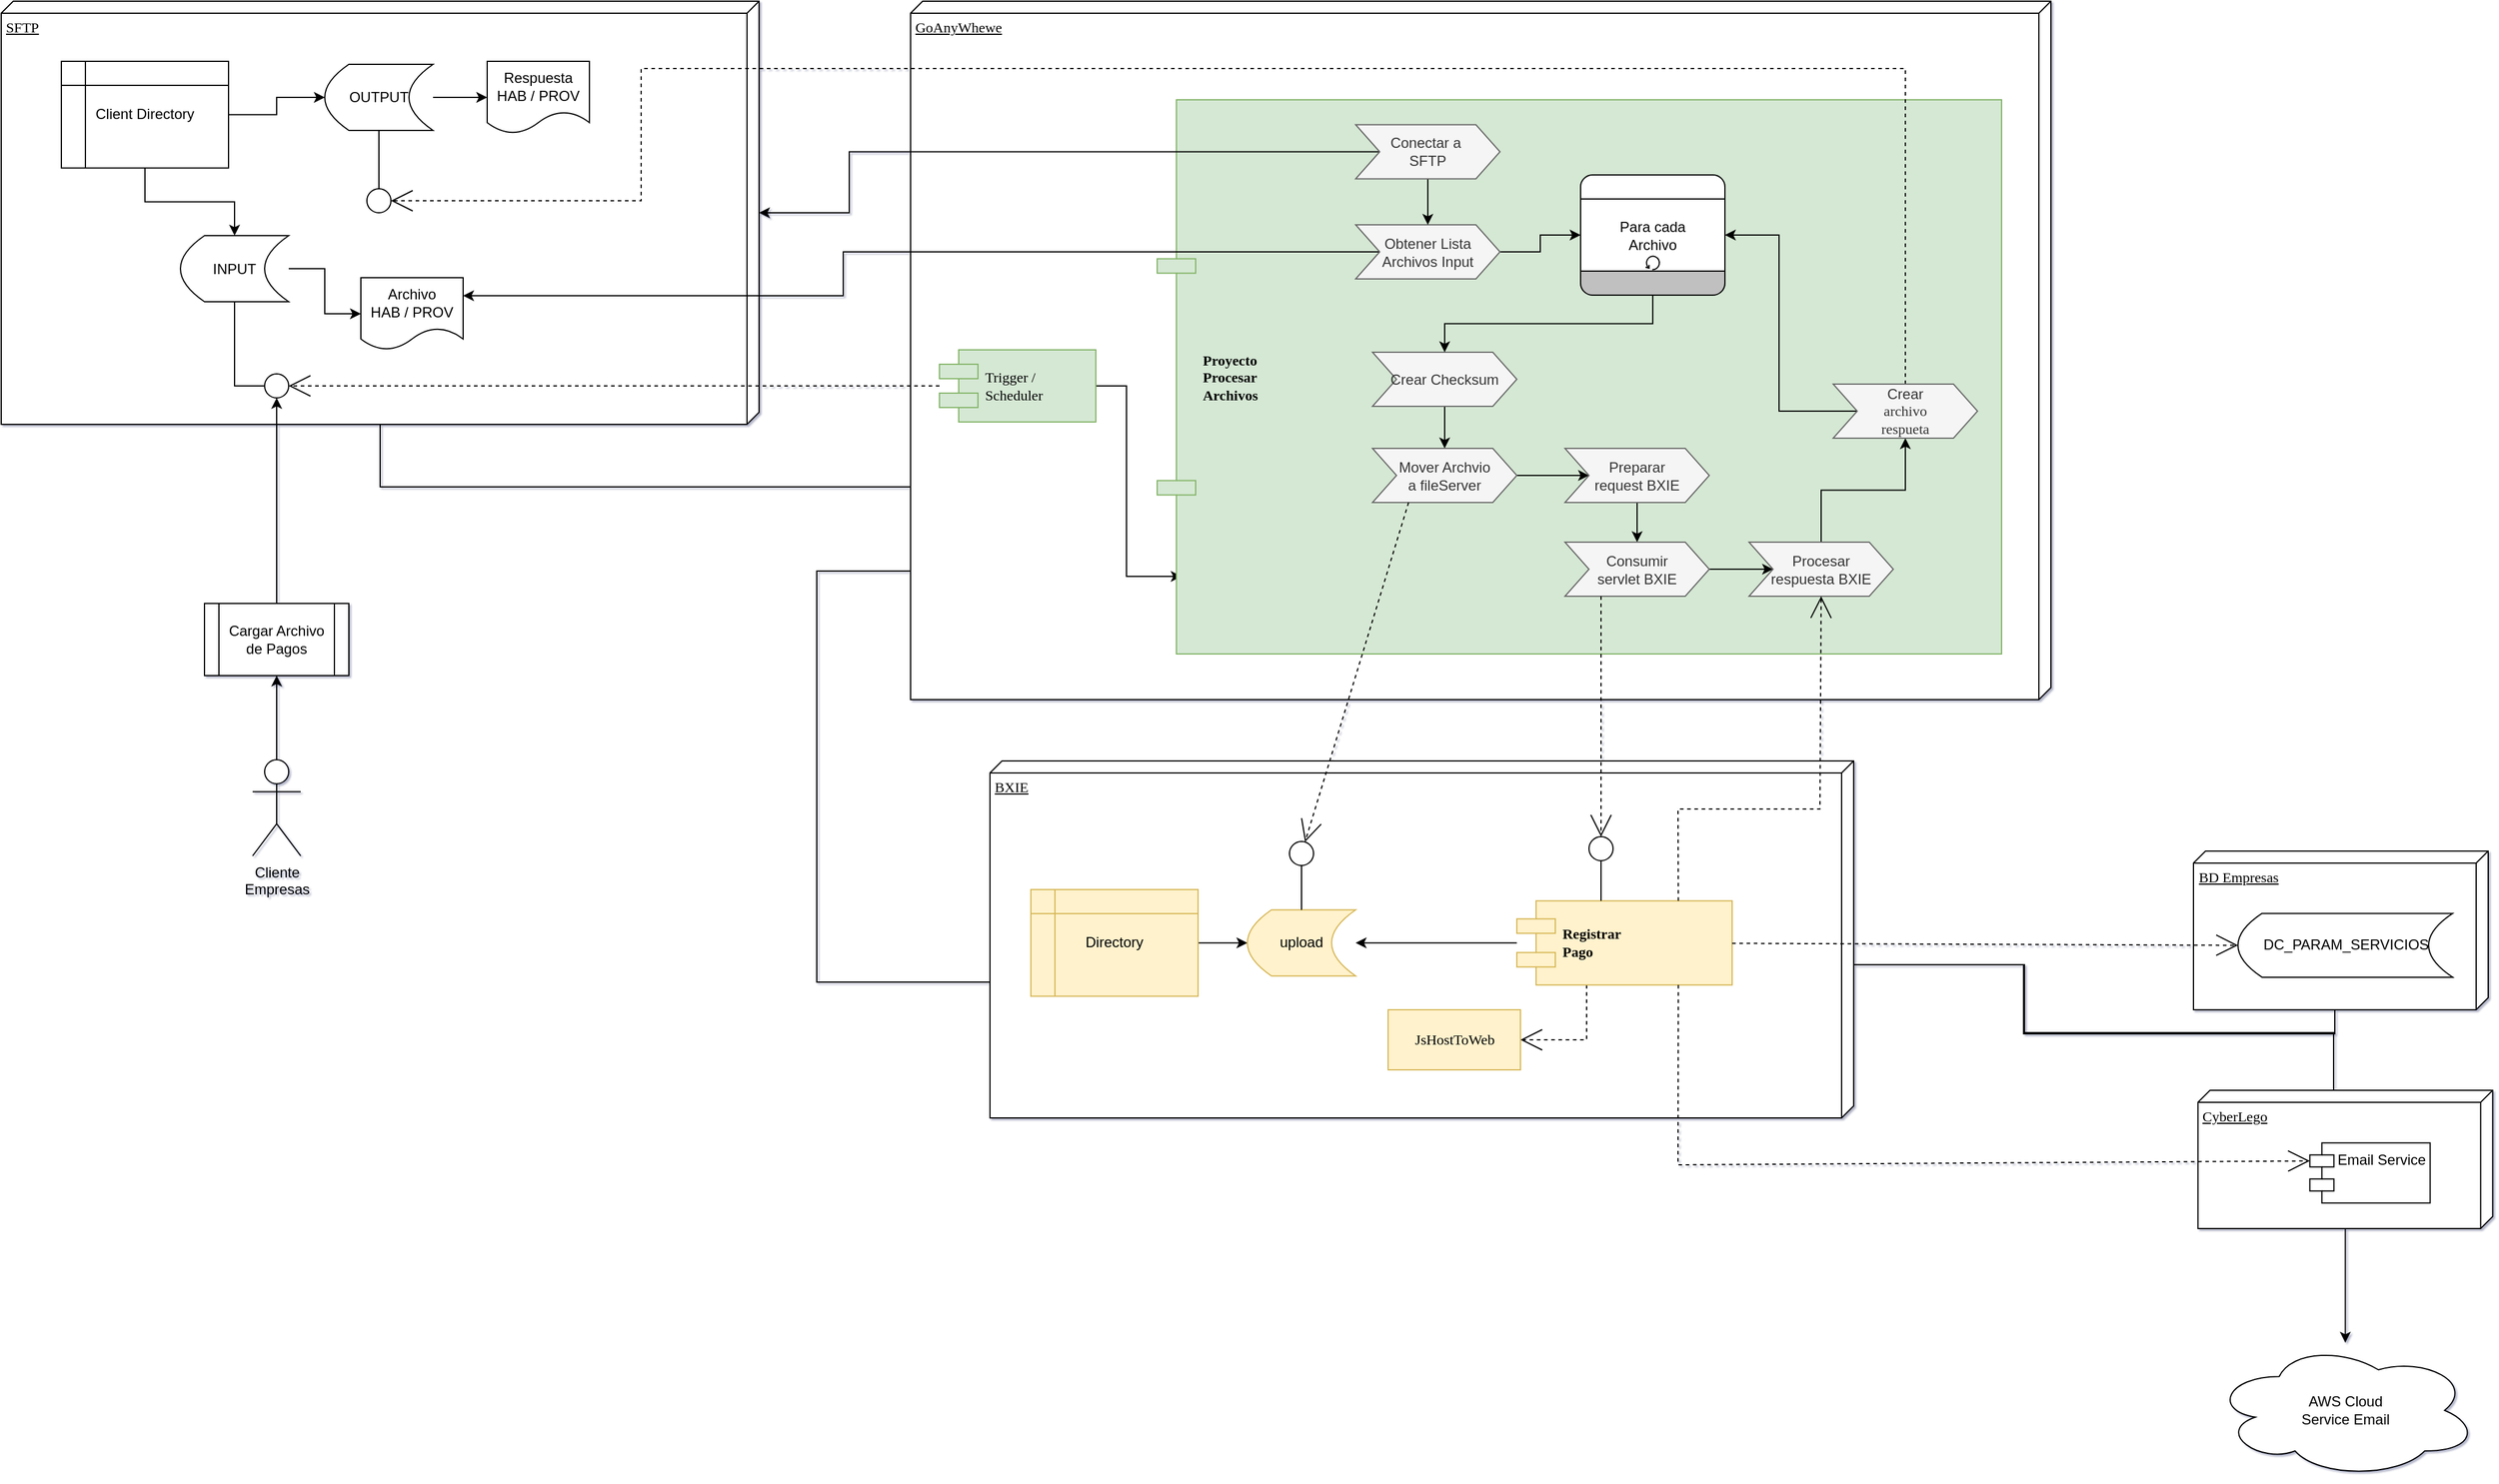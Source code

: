 <mxfile version="23.1.0" type="device" pages="9">
  <diagram name="GoAnyWhere" id="5f0bae14-7c28-e335-631c-24af17079c00">
    <mxGraphModel dx="2120" dy="764" grid="0" gridSize="10" guides="1" tooltips="1" connect="1" arrows="1" fold="1" page="1" pageScale="1" pageWidth="1169" pageHeight="827" background="none" math="0" shadow="1">
      <root>
        <mxCell id="0" />
        <mxCell id="1" parent="0" />
        <mxCell id="39150e848f15840c-1" value="SFTP" style="verticalAlign=top;align=left;spacingTop=8;spacingLeft=2;spacingRight=12;shape=cube;size=10;direction=south;fontStyle=4;html=1;rounded=0;shadow=0;comic=0;labelBackgroundColor=none;strokeWidth=1;fontFamily=Verdana;fontSize=12" parent="1" vertex="1">
          <mxGeometry x="71" y="43" width="630" height="352" as="geometry" />
        </mxCell>
        <mxCell id="39150e848f15840c-2" value="BXIE" style="verticalAlign=top;align=left;spacingTop=8;spacingLeft=2;spacingRight=12;shape=cube;size=10;direction=south;fontStyle=4;html=1;rounded=0;shadow=0;comic=0;labelBackgroundColor=none;strokeWidth=1;fontFamily=Verdana;fontSize=12" parent="1" vertex="1">
          <mxGeometry x="893" y="675" width="718" height="297" as="geometry" />
        </mxCell>
        <mxCell id="uWHYvxyqdcIbnXXciDg--21" style="edgeStyle=orthogonalEdgeStyle;rounded=0;orthogonalLoop=1;jettySize=auto;html=1;endArrow=none;endFill=0;exitX=0.826;exitY=0.998;exitDx=0;exitDy=0;exitPerimeter=0;" parent="1" source="39150e848f15840c-3" target="39150e848f15840c-2" edge="1">
          <mxGeometry relative="1" as="geometry">
            <Array as="points">
              <mxPoint x="749" y="517" />
              <mxPoint x="749" y="859" />
            </Array>
          </mxGeometry>
        </mxCell>
        <mxCell id="39150e848f15840c-3" value="GoAnyWhewe" style="verticalAlign=top;align=left;spacingTop=8;spacingLeft=2;spacingRight=12;shape=cube;size=10;direction=south;fontStyle=4;html=1;rounded=0;shadow=0;comic=0;labelBackgroundColor=none;strokeWidth=1;fontFamily=Verdana;fontSize=12" parent="1" vertex="1">
          <mxGeometry x="827" y="43" width="948" height="581" as="geometry" />
        </mxCell>
        <mxCell id="39150e848f15840c-6" value="" style="ellipse;whiteSpace=wrap;html=1;rounded=0;shadow=0;comic=0;labelBackgroundColor=none;strokeWidth=1;fontFamily=Verdana;fontSize=12;align=center;" parent="1" vertex="1">
          <mxGeometry x="290" y="353" width="20" height="20" as="geometry" />
        </mxCell>
        <mxCell id="uWHYvxyqdcIbnXXciDg--1" style="edgeStyle=orthogonalEdgeStyle;rounded=0;orthogonalLoop=1;jettySize=auto;html=1;" parent="1" source="39150e848f15840c-7" target="xGkhF15SGkBMB1P_od3g-37" edge="1">
          <mxGeometry relative="1" as="geometry" />
        </mxCell>
        <mxCell id="uWHYvxyqdcIbnXXciDg--2" style="edgeStyle=orthogonalEdgeStyle;rounded=0;orthogonalLoop=1;jettySize=auto;html=1;dashed=1;endSize=16;endArrow=open;endFill=0;entryX=1;entryY=0.5;entryDx=0;entryDy=0;" parent="1" source="39150e848f15840c-7" target="39150e848f15840c-8" edge="1">
          <mxGeometry relative="1" as="geometry">
            <Array as="points">
              <mxPoint x="1389" y="907" />
            </Array>
          </mxGeometry>
        </mxCell>
        <mxCell id="39150e848f15840c-7" value="&lt;b&gt;Registrar&lt;br&gt;Pago&lt;/b&gt;" style="shape=component;align=left;spacingLeft=36;rounded=0;shadow=0;comic=0;labelBackgroundColor=none;strokeWidth=1;fontFamily=Verdana;fontSize=12;html=1;fillColor=#fff2cc;strokeColor=#d6b656;" parent="1" vertex="1">
          <mxGeometry x="1331" y="791.38" width="179" height="70" as="geometry" />
        </mxCell>
        <mxCell id="39150e848f15840c-8" value="JsHostToWeb" style="html=1;rounded=0;shadow=0;comic=0;labelBackgroundColor=none;strokeWidth=1;fontFamily=Verdana;fontSize=12;align=center;fillColor=#fff2cc;strokeColor=#d6b656;" parent="1" vertex="1">
          <mxGeometry x="1224" y="882" width="110" height="50" as="geometry" />
        </mxCell>
        <mxCell id="39150e848f15840c-9" value="" style="ellipse;whiteSpace=wrap;html=1;rounded=0;shadow=0;comic=0;labelBackgroundColor=none;strokeWidth=1;fontFamily=Verdana;fontSize=12;align=center;" parent="1" vertex="1">
          <mxGeometry x="1391" y="738.0" width="20" height="20" as="geometry" />
        </mxCell>
        <mxCell id="xGkhF15SGkBMB1P_od3g-29" style="edgeStyle=orthogonalEdgeStyle;rounded=0;orthogonalLoop=1;jettySize=auto;html=1;entryX=0.029;entryY=0.86;entryDx=0;entryDy=0;entryPerimeter=0;" parent="1" source="39150e848f15840c-10" target="xGkhF15SGkBMB1P_od3g-18" edge="1">
          <mxGeometry relative="1" as="geometry" />
        </mxCell>
        <mxCell id="39150e848f15840c-10" value="Trigger /&lt;br&gt;Scheduler" style="shape=component;align=left;spacingLeft=36;rounded=0;shadow=0;comic=0;labelBackgroundColor=none;strokeWidth=1;fontFamily=Verdana;fontSize=12;html=1;fillColor=#d5e8d4;strokeColor=#82b366;" parent="1" vertex="1">
          <mxGeometry x="851" y="333" width="130" height="60" as="geometry" />
        </mxCell>
        <mxCell id="39150e848f15840c-11" style="edgeStyle=none;rounded=0;html=1;dashed=1;labelBackgroundColor=none;startArrow=none;startFill=0;startSize=8;endArrow=open;endFill=0;endSize=16;fontFamily=Verdana;fontSize=12;" parent="1" source="39150e848f15840c-10" target="39150e848f15840c-6" edge="1">
          <mxGeometry relative="1" as="geometry" />
        </mxCell>
        <mxCell id="39150e848f15840c-13" style="edgeStyle=elbowEdgeStyle;rounded=0;html=1;labelBackgroundColor=none;startArrow=none;startFill=0;startSize=8;endArrow=none;endFill=0;endSize=16;fontFamily=Verdana;fontSize=12;" parent="1" source="39150e848f15840c-9" target="39150e848f15840c-7" edge="1">
          <mxGeometry relative="1" as="geometry" />
        </mxCell>
        <mxCell id="39150e848f15840c-14" style="edgeStyle=elbowEdgeStyle;rounded=0;html=1;labelBackgroundColor=none;startArrow=none;startFill=0;startSize=8;endArrow=none;endFill=0;endSize=16;fontFamily=Verdana;fontSize=12;entryX=0.5;entryY=1;entryDx=0;entryDy=0;exitX=0;exitY=0.5;exitDx=0;exitDy=0;" parent="1" source="39150e848f15840c-6" target="xGkhF15SGkBMB1P_od3g-9" edge="1">
          <mxGeometry relative="1" as="geometry">
            <mxPoint x="341" y="338" as="sourcePoint" />
            <Array as="points">
              <mxPoint x="265" y="333" />
            </Array>
          </mxGeometry>
        </mxCell>
        <mxCell id="39150e848f15840c-18" style="edgeStyle=orthogonalEdgeStyle;rounded=0;html=1;labelBackgroundColor=none;startArrow=none;startFill=0;startSize=8;endArrow=none;endFill=0;endSize=16;fontFamily=Verdana;fontSize=12;" parent="1" source="39150e848f15840c-3" target="39150e848f15840c-1" edge="1">
          <mxGeometry relative="1" as="geometry">
            <Array as="points">
              <mxPoint x="972" y="447" />
              <mxPoint x="17" y="447" />
            </Array>
          </mxGeometry>
        </mxCell>
        <mxCell id="xGkhF15SGkBMB1P_od3g-5" style="edgeStyle=orthogonalEdgeStyle;rounded=0;orthogonalLoop=1;jettySize=auto;html=1;" parent="1" source="xGkhF15SGkBMB1P_od3g-9" target="xGkhF15SGkBMB1P_od3g-4" edge="1">
          <mxGeometry relative="1" as="geometry" />
        </mxCell>
        <mxCell id="xGkhF15SGkBMB1P_od3g-10" style="edgeStyle=orthogonalEdgeStyle;rounded=0;orthogonalLoop=1;jettySize=auto;html=1;" parent="1" source="xGkhF15SGkBMB1P_od3g-3" target="xGkhF15SGkBMB1P_od3g-9" edge="1">
          <mxGeometry relative="1" as="geometry" />
        </mxCell>
        <mxCell id="xGkhF15SGkBMB1P_od3g-15" style="edgeStyle=orthogonalEdgeStyle;rounded=0;orthogonalLoop=1;jettySize=auto;html=1;entryX=0;entryY=0.5;entryDx=0;entryDy=0;" parent="1" source="xGkhF15SGkBMB1P_od3g-3" target="xGkhF15SGkBMB1P_od3g-12" edge="1">
          <mxGeometry relative="1" as="geometry" />
        </mxCell>
        <mxCell id="xGkhF15SGkBMB1P_od3g-3" value="Client Directory" style="shape=internalStorage;whiteSpace=wrap;html=1;backgroundOutline=1;" parent="1" vertex="1">
          <mxGeometry x="121" y="93" width="139" height="88.75" as="geometry" />
        </mxCell>
        <mxCell id="xGkhF15SGkBMB1P_od3g-4" value="Archivo&lt;br&gt;HAB / PROV" style="shape=document;whiteSpace=wrap;html=1;boundedLbl=1;" parent="1" vertex="1">
          <mxGeometry x="370" y="273" width="85" height="60" as="geometry" />
        </mxCell>
        <mxCell id="xGkhF15SGkBMB1P_od3g-9" value="INPUT" style="shape=dataStorage;whiteSpace=wrap;html=1;fixedSize=1;" parent="1" vertex="1">
          <mxGeometry x="220" y="238" width="90" height="55" as="geometry" />
        </mxCell>
        <mxCell id="xGkhF15SGkBMB1P_od3g-14" style="edgeStyle=orthogonalEdgeStyle;rounded=0;orthogonalLoop=1;jettySize=auto;html=1;" parent="1" source="xGkhF15SGkBMB1P_od3g-12" target="xGkhF15SGkBMB1P_od3g-13" edge="1">
          <mxGeometry relative="1" as="geometry" />
        </mxCell>
        <mxCell id="xGkhF15SGkBMB1P_od3g-12" value="OUTPUT" style="shape=dataStorage;whiteSpace=wrap;html=1;fixedSize=1;" parent="1" vertex="1">
          <mxGeometry x="340" y="95.5" width="90" height="55" as="geometry" />
        </mxCell>
        <mxCell id="xGkhF15SGkBMB1P_od3g-13" value="Respuesta&lt;br&gt;HAB / PROV" style="shape=document;whiteSpace=wrap;html=1;boundedLbl=1;" parent="1" vertex="1">
          <mxGeometry x="475" y="93" width="85" height="60" as="geometry" />
        </mxCell>
        <mxCell id="xGkhF15SGkBMB1P_od3g-16" value="" style="ellipse;whiteSpace=wrap;html=1;rounded=0;shadow=0;comic=0;labelBackgroundColor=none;strokeWidth=1;fontFamily=Verdana;fontSize=12;align=center;" parent="1" vertex="1">
          <mxGeometry x="375" y="199" width="20" height="20" as="geometry" />
        </mxCell>
        <mxCell id="xGkhF15SGkBMB1P_od3g-17" style="edgeStyle=elbowEdgeStyle;rounded=0;html=1;labelBackgroundColor=none;startArrow=none;startFill=0;startSize=8;endArrow=none;endFill=0;endSize=16;fontFamily=Verdana;fontSize=12;entryX=0.5;entryY=1;entryDx=0;entryDy=0;exitX=0.5;exitY=0;exitDx=0;exitDy=0;" parent="1" source="xGkhF15SGkBMB1P_od3g-16" target="xGkhF15SGkBMB1P_od3g-12" edge="1">
          <mxGeometry relative="1" as="geometry">
            <mxPoint x="477" y="195.5" as="sourcePoint" />
            <mxPoint x="401" y="150.5" as="targetPoint" />
            <Array as="points">
              <mxPoint x="385" y="183" />
            </Array>
          </mxGeometry>
        </mxCell>
        <mxCell id="xGkhF15SGkBMB1P_od3g-18" value="&lt;b&gt;Proyecto&lt;br&gt;Procesar&lt;br&gt;Archivos&amp;nbsp;&lt;/b&gt;" style="shape=component;align=left;spacingLeft=36;rounded=0;shadow=0;comic=0;labelBackgroundColor=none;strokeWidth=1;fontFamily=Verdana;fontSize=12;html=1;fillColor=#d5e8d4;strokeColor=#82b366;" parent="1" vertex="1">
          <mxGeometry x="1032" y="125" width="702" height="461" as="geometry" />
        </mxCell>
        <mxCell id="xGkhF15SGkBMB1P_od3g-25" style="edgeStyle=orthogonalEdgeStyle;rounded=0;orthogonalLoop=1;jettySize=auto;html=1;entryX=1;entryY=0.25;entryDx=0;entryDy=0;" parent="1" source="xGkhF15SGkBMB1P_od3g-20" target="xGkhF15SGkBMB1P_od3g-4" edge="1">
          <mxGeometry relative="1" as="geometry">
            <Array as="points">
              <mxPoint x="771" y="251" />
              <mxPoint x="771" y="288" />
            </Array>
          </mxGeometry>
        </mxCell>
        <mxCell id="uWHYvxyqdcIbnXXciDg--11" style="edgeStyle=orthogonalEdgeStyle;rounded=0;orthogonalLoop=1;jettySize=auto;html=1;" parent="1" source="xGkhF15SGkBMB1P_od3g-20" target="uWHYvxyqdcIbnXXciDg--7" edge="1">
          <mxGeometry relative="1" as="geometry" />
        </mxCell>
        <mxCell id="xGkhF15SGkBMB1P_od3g-20" value="Obtener Lista&lt;br&gt;Archivos Input" style="shape=step;perimeter=stepPerimeter;whiteSpace=wrap;html=1;fixedSize=1;fillColor=#f5f5f5;fontColor=#333333;strokeColor=#666666;" parent="1" vertex="1">
          <mxGeometry x="1197" y="229" width="120" height="45" as="geometry" />
        </mxCell>
        <mxCell id="xGkhF15SGkBMB1P_od3g-96" style="edgeStyle=orthogonalEdgeStyle;rounded=0;orthogonalLoop=1;jettySize=auto;html=1;endSize=16;dashed=1;endArrow=open;endFill=0;exitX=0.5;exitY=0;exitDx=0;exitDy=0;entryX=1;entryY=0.5;entryDx=0;entryDy=0;" parent="1" source="uWHYvxyqdcIbnXXciDg--13" target="xGkhF15SGkBMB1P_od3g-16" edge="1">
          <mxGeometry relative="1" as="geometry">
            <mxPoint x="897" y="89.455" as="sourcePoint" />
            <Array as="points">
              <mxPoint x="1654" y="99" />
              <mxPoint x="603" y="99" />
              <mxPoint x="603" y="209" />
            </Array>
          </mxGeometry>
        </mxCell>
        <mxCell id="xGkhF15SGkBMB1P_od3g-30" style="edgeStyle=orthogonalEdgeStyle;rounded=0;orthogonalLoop=1;jettySize=auto;html=1;" parent="1" source="xGkhF15SGkBMB1P_od3g-26" target="xGkhF15SGkBMB1P_od3g-28" edge="1">
          <mxGeometry relative="1" as="geometry" />
        </mxCell>
        <mxCell id="xGkhF15SGkBMB1P_od3g-26" value="Crear Checksum" style="shape=step;perimeter=stepPerimeter;whiteSpace=wrap;html=1;fixedSize=1;fillColor=#f5f5f5;fontColor=#333333;strokeColor=#666666;" parent="1" vertex="1">
          <mxGeometry x="1211" y="335" width="120" height="45" as="geometry" />
        </mxCell>
        <mxCell id="xGkhF15SGkBMB1P_od3g-32" style="edgeStyle=orthogonalEdgeStyle;rounded=0;orthogonalLoop=1;jettySize=auto;html=1;" parent="1" source="xGkhF15SGkBMB1P_od3g-28" target="xGkhF15SGkBMB1P_od3g-31" edge="1">
          <mxGeometry relative="1" as="geometry" />
        </mxCell>
        <mxCell id="xGkhF15SGkBMB1P_od3g-28" value="Mover Archvio &lt;br&gt;a fileServer" style="shape=step;perimeter=stepPerimeter;whiteSpace=wrap;html=1;fixedSize=1;fillColor=#f5f5f5;fontColor=#333333;strokeColor=#666666;" parent="1" vertex="1">
          <mxGeometry x="1211" y="415" width="120" height="45" as="geometry" />
        </mxCell>
        <mxCell id="xGkhF15SGkBMB1P_od3g-34" style="edgeStyle=orthogonalEdgeStyle;rounded=0;orthogonalLoop=1;jettySize=auto;html=1;" parent="1" source="xGkhF15SGkBMB1P_od3g-31" target="xGkhF15SGkBMB1P_od3g-33" edge="1">
          <mxGeometry relative="1" as="geometry" />
        </mxCell>
        <mxCell id="xGkhF15SGkBMB1P_od3g-31" value="Preparar&lt;br&gt;request BXIE" style="shape=step;perimeter=stepPerimeter;whiteSpace=wrap;html=1;fixedSize=1;fillColor=#f5f5f5;fontColor=#333333;strokeColor=#666666;" parent="1" vertex="1">
          <mxGeometry x="1371" y="415" width="120" height="45" as="geometry" />
        </mxCell>
        <mxCell id="xGkhF15SGkBMB1P_od3g-77" value="" style="edgeStyle=orthogonalEdgeStyle;rounded=0;orthogonalLoop=1;jettySize=auto;html=1;" parent="1" source="xGkhF15SGkBMB1P_od3g-33" target="xGkhF15SGkBMB1P_od3g-76" edge="1">
          <mxGeometry relative="1" as="geometry" />
        </mxCell>
        <mxCell id="xGkhF15SGkBMB1P_od3g-33" value="Consumir&lt;br&gt;servlet BXIE" style="shape=step;perimeter=stepPerimeter;whiteSpace=wrap;html=1;fixedSize=1;fillColor=#f5f5f5;fontColor=#333333;strokeColor=#666666;" parent="1" vertex="1">
          <mxGeometry x="1371" y="493" width="120" height="45" as="geometry" />
        </mxCell>
        <mxCell id="xGkhF15SGkBMB1P_od3g-38" style="edgeStyle=orthogonalEdgeStyle;rounded=0;orthogonalLoop=1;jettySize=auto;html=1;" parent="1" source="xGkhF15SGkBMB1P_od3g-36" target="xGkhF15SGkBMB1P_od3g-37" edge="1">
          <mxGeometry relative="1" as="geometry" />
        </mxCell>
        <mxCell id="xGkhF15SGkBMB1P_od3g-36" value="Directory" style="shape=internalStorage;whiteSpace=wrap;html=1;backgroundOutline=1;fillColor=#fff2cc;strokeColor=#d6b656;" parent="1" vertex="1">
          <mxGeometry x="927" y="782" width="139" height="88.75" as="geometry" />
        </mxCell>
        <mxCell id="xGkhF15SGkBMB1P_od3g-37" value="upload" style="shape=dataStorage;whiteSpace=wrap;html=1;fixedSize=1;fillColor=#fff2cc;strokeColor=#d6b656;" parent="1" vertex="1">
          <mxGeometry x="1107" y="798.88" width="90" height="55" as="geometry" />
        </mxCell>
        <mxCell id="xGkhF15SGkBMB1P_od3g-39" value="" style="ellipse;whiteSpace=wrap;html=1;rounded=0;shadow=0;comic=0;labelBackgroundColor=none;strokeWidth=1;fontFamily=Verdana;fontSize=12;align=center;" parent="1" vertex="1">
          <mxGeometry x="1142" y="742" width="20" height="20" as="geometry" />
        </mxCell>
        <mxCell id="xGkhF15SGkBMB1P_od3g-40" style="edgeStyle=elbowEdgeStyle;rounded=0;html=1;labelBackgroundColor=none;startArrow=none;startFill=0;startSize=8;endArrow=none;endFill=0;endSize=16;fontFamily=Verdana;fontSize=12;entryX=0.5;entryY=0;entryDx=0;entryDy=0;" parent="1" source="xGkhF15SGkBMB1P_od3g-39" target="xGkhF15SGkBMB1P_od3g-37" edge="1">
          <mxGeometry relative="1" as="geometry">
            <mxPoint x="1090" y="640" as="targetPoint" />
          </mxGeometry>
        </mxCell>
        <mxCell id="xGkhF15SGkBMB1P_od3g-41" style="edgeStyle=none;rounded=0;html=1;dashed=1;labelBackgroundColor=none;startArrow=none;startFill=0;startSize=8;endArrow=open;endFill=0;endSize=16;fontFamily=Verdana;fontSize=12;exitX=0.25;exitY=1;exitDx=0;exitDy=0;" parent="1" source="xGkhF15SGkBMB1P_od3g-28" target="xGkhF15SGkBMB1P_od3g-39" edge="1">
          <mxGeometry relative="1" as="geometry">
            <mxPoint x="1382" y="382" as="sourcePoint" />
            <mxPoint x="1386" y="887" as="targetPoint" />
          </mxGeometry>
        </mxCell>
        <mxCell id="xGkhF15SGkBMB1P_od3g-42" style="edgeStyle=none;rounded=0;html=1;dashed=1;labelBackgroundColor=none;startArrow=none;startFill=0;startSize=8;endArrow=open;endFill=0;endSize=16;fontFamily=Verdana;fontSize=12;exitX=0.25;exitY=1;exitDx=0;exitDy=0;entryX=0.5;entryY=0;entryDx=0;entryDy=0;" parent="1" source="xGkhF15SGkBMB1P_od3g-33" target="39150e848f15840c-9" edge="1">
          <mxGeometry relative="1" as="geometry">
            <mxPoint x="1222" y="317" as="sourcePoint" />
            <mxPoint x="1109" y="867" as="targetPoint" />
          </mxGeometry>
        </mxCell>
        <mxCell id="xGkhF15SGkBMB1P_od3g-45" value="BD Empresas" style="verticalAlign=top;align=left;spacingTop=8;spacingLeft=2;spacingRight=12;shape=cube;size=10;direction=south;fontStyle=4;html=1;rounded=0;shadow=0;comic=0;labelBackgroundColor=none;strokeWidth=1;fontFamily=Verdana;fontSize=12" parent="1" vertex="1">
          <mxGeometry x="1893.5" y="750" width="245" height="132" as="geometry" />
        </mxCell>
        <mxCell id="xGkhF15SGkBMB1P_od3g-46" value="DC_PARAM_SERVICIOS" style="shape=dataStorage;whiteSpace=wrap;html=1;fixedSize=1;" parent="1" vertex="1">
          <mxGeometry x="1930.5" y="801.82" width="178.5" height="53.12" as="geometry" />
        </mxCell>
        <mxCell id="xGkhF15SGkBMB1P_od3g-47" style="edgeStyle=none;rounded=0;html=1;dashed=1;labelBackgroundColor=none;startArrow=none;startFill=0;startSize=8;endArrow=open;endFill=0;endSize=16;fontFamily=Verdana;fontSize=12;entryX=0;entryY=0.5;entryDx=0;entryDy=0;" parent="1" source="39150e848f15840c-7" target="xGkhF15SGkBMB1P_od3g-46" edge="1">
          <mxGeometry relative="1" as="geometry">
            <mxPoint x="1534" y="603.38" as="sourcePoint" />
            <mxPoint x="1368" y="499" as="targetPoint" />
          </mxGeometry>
        </mxCell>
        <mxCell id="xGkhF15SGkBMB1P_od3g-72" style="edgeStyle=orthogonalEdgeStyle;rounded=0;orthogonalLoop=1;jettySize=auto;html=1;" parent="1" source="xGkhF15SGkBMB1P_od3g-70" target="xGkhF15SGkBMB1P_od3g-71" edge="1">
          <mxGeometry relative="1" as="geometry" />
        </mxCell>
        <mxCell id="xGkhF15SGkBMB1P_od3g-70" value="CyberLego" style="verticalAlign=top;align=left;spacingTop=8;spacingLeft=2;spacingRight=12;shape=cube;size=10;direction=south;fontStyle=4;html=1;rounded=0;shadow=0;comic=0;labelBackgroundColor=none;strokeWidth=1;fontFamily=Verdana;fontSize=12" parent="1" vertex="1">
          <mxGeometry x="1897.25" y="949" width="245" height="115" as="geometry" />
        </mxCell>
        <mxCell id="xGkhF15SGkBMB1P_od3g-71" value="AWS Cloud &lt;br&gt;Service Email" style="ellipse;shape=cloud;whiteSpace=wrap;html=1;" parent="1" vertex="1">
          <mxGeometry x="1909.75" y="1159" width="220" height="112.5" as="geometry" />
        </mxCell>
        <mxCell id="xGkhF15SGkBMB1P_od3g-73" value="Email Service" style="shape=module;align=left;spacingLeft=20;align=center;verticalAlign=top;whiteSpace=wrap;html=1;" parent="1" vertex="1">
          <mxGeometry x="1990.25" y="992.75" width="100" height="50" as="geometry" />
        </mxCell>
        <mxCell id="uWHYvxyqdcIbnXXciDg--14" style="edgeStyle=orthogonalEdgeStyle;rounded=0;orthogonalLoop=1;jettySize=auto;html=1;" parent="1" source="xGkhF15SGkBMB1P_od3g-76" target="uWHYvxyqdcIbnXXciDg--13" edge="1">
          <mxGeometry relative="1" as="geometry" />
        </mxCell>
        <mxCell id="xGkhF15SGkBMB1P_od3g-76" value="Procesar&lt;br&gt;respuesta BXIE" style="shape=step;perimeter=stepPerimeter;whiteSpace=wrap;html=1;fixedSize=1;fillColor=#f5f5f5;fontColor=#333333;strokeColor=#666666;" parent="1" vertex="1">
          <mxGeometry x="1524" y="493" width="120" height="45" as="geometry" />
        </mxCell>
        <mxCell id="xGkhF15SGkBMB1P_od3g-83" style="edgeStyle=orthogonalEdgeStyle;rounded=0;orthogonalLoop=1;jettySize=auto;html=1;" parent="1" source="xGkhF15SGkBMB1P_od3g-81" target="xGkhF15SGkBMB1P_od3g-82" edge="1">
          <mxGeometry relative="1" as="geometry" />
        </mxCell>
        <mxCell id="xGkhF15SGkBMB1P_od3g-81" value="Cliente &lt;br&gt;Empresas" style="shape=umlActor;verticalLabelPosition=bottom;verticalAlign=top;html=1;outlineConnect=0;aspect=fixed;" parent="1" vertex="1">
          <mxGeometry x="280" y="674" width="40" height="80" as="geometry" />
        </mxCell>
        <mxCell id="xGkhF15SGkBMB1P_od3g-89" style="edgeStyle=orthogonalEdgeStyle;rounded=0;orthogonalLoop=1;jettySize=auto;html=1;" parent="1" source="xGkhF15SGkBMB1P_od3g-82" target="39150e848f15840c-6" edge="1">
          <mxGeometry relative="1" as="geometry" />
        </mxCell>
        <mxCell id="xGkhF15SGkBMB1P_od3g-82" value="Cargar Archivo &lt;br&gt;de Pagos" style="shape=process;whiteSpace=wrap;html=1;backgroundOutline=1;" parent="1" vertex="1">
          <mxGeometry x="240" y="544" width="120" height="60" as="geometry" />
        </mxCell>
        <mxCell id="uWHYvxyqdcIbnXXciDg--5" style="edgeStyle=orthogonalEdgeStyle;rounded=0;orthogonalLoop=1;jettySize=auto;html=1;" parent="1" source="uWHYvxyqdcIbnXXciDg--4" target="39150e848f15840c-1" edge="1">
          <mxGeometry relative="1" as="geometry">
            <Array as="points">
              <mxPoint x="776" y="168" />
              <mxPoint x="776" y="219" />
            </Array>
          </mxGeometry>
        </mxCell>
        <mxCell id="uWHYvxyqdcIbnXXciDg--6" style="edgeStyle=orthogonalEdgeStyle;rounded=0;orthogonalLoop=1;jettySize=auto;html=1;" parent="1" source="uWHYvxyqdcIbnXXciDg--4" target="xGkhF15SGkBMB1P_od3g-20" edge="1">
          <mxGeometry relative="1" as="geometry" />
        </mxCell>
        <mxCell id="uWHYvxyqdcIbnXXciDg--4" value="Conectar a&amp;nbsp;&lt;br&gt;SFTP" style="shape=step;perimeter=stepPerimeter;whiteSpace=wrap;html=1;fixedSize=1;fillColor=#f5f5f5;fontColor=#333333;strokeColor=#666666;" parent="1" vertex="1">
          <mxGeometry x="1197" y="145.75" width="120" height="45" as="geometry" />
        </mxCell>
        <mxCell id="uWHYvxyqdcIbnXXciDg--12" style="edgeStyle=orthogonalEdgeStyle;rounded=0;orthogonalLoop=1;jettySize=auto;html=1;exitX=0.5;exitY=1;exitDx=0;exitDy=0;" parent="1" source="uWHYvxyqdcIbnXXciDg--7" target="xGkhF15SGkBMB1P_od3g-26" edge="1">
          <mxGeometry relative="1" as="geometry" />
        </mxCell>
        <mxCell id="uWHYvxyqdcIbnXXciDg--7" value="" style="rounded=1;whiteSpace=wrap;html=1;container=1;collapsible=0;absoluteArcSize=1;arcSize=20;childLayout=stackLayout;horizontal=1;horizontalStack=0;resizeParent=1;resizeParentMax=0;resizeLast=0;fillColor=#f5f5f5;fontColor=#333333;strokeColor=#666666;" parent="1" vertex="1">
          <mxGeometry x="1384" y="187.5" width="120" height="100" as="geometry" />
        </mxCell>
        <mxCell id="uWHYvxyqdcIbnXXciDg--8" value="" style="whiteSpace=wrap;connectable=0;html=1;shape=mxgraph.basic.rect;size=10;rectStyle=rounded;bottomRightStyle=square;bottomLeftStyle=square;part=1;" parent="uWHYvxyqdcIbnXXciDg--7" vertex="1">
          <mxGeometry width="120" height="20" as="geometry" />
        </mxCell>
        <mxCell id="uWHYvxyqdcIbnXXciDg--9" value="Para cada&lt;br&gt;Archivo" style="shape=mxgraph.bpmn.task;arcSize=0;taskMarker=abstract;part=1;isLoopStandard=1;connectable=0;whiteSpace=wrap;html=1;" parent="uWHYvxyqdcIbnXXciDg--7" vertex="1">
          <mxGeometry y="20" width="120" height="60" as="geometry" />
        </mxCell>
        <mxCell id="uWHYvxyqdcIbnXXciDg--10" value="" style="whiteSpace=wrap;connectable=0;html=1;shape=mxgraph.basic.rect;size=10;rectStyle=rounded;topRightStyle=square;topLeftStyle=square;fillColor=#C0C0C0;part=1;" parent="uWHYvxyqdcIbnXXciDg--7" vertex="1">
          <mxGeometry y="80" width="120" height="20" as="geometry" />
        </mxCell>
        <mxCell id="uWHYvxyqdcIbnXXciDg--15" style="edgeStyle=orthogonalEdgeStyle;rounded=0;orthogonalLoop=1;jettySize=auto;html=1;entryX=1;entryY=0.5;entryDx=0;entryDy=0;" parent="1" source="uWHYvxyqdcIbnXXciDg--13" target="uWHYvxyqdcIbnXXciDg--7" edge="1">
          <mxGeometry relative="1" as="geometry" />
        </mxCell>
        <mxCell id="uWHYvxyqdcIbnXXciDg--13" value="Crear&lt;br style=&quot;border-color: var(--border-color); font-family: Verdana; text-align: left;&quot;&gt;&lt;span style=&quot;font-family: Verdana; text-align: left;&quot;&gt;archivo&lt;/span&gt;&lt;br style=&quot;border-color: var(--border-color); font-family: Verdana; text-align: left;&quot;&gt;&lt;span style=&quot;font-family: Verdana; text-align: left;&quot;&gt;respueta&lt;/span&gt;" style="shape=step;perimeter=stepPerimeter;whiteSpace=wrap;html=1;fixedSize=1;fillColor=#f5f5f5;fontColor=#333333;strokeColor=#666666;" parent="1" vertex="1">
          <mxGeometry x="1594" y="361.5" width="120" height="45" as="geometry" />
        </mxCell>
        <mxCell id="uWHYvxyqdcIbnXXciDg--18" style="edgeStyle=none;rounded=0;html=1;dashed=1;labelBackgroundColor=none;startArrow=none;startFill=0;startSize=8;endArrow=open;endFill=0;endSize=16;fontFamily=Verdana;fontSize=12;entryX=0.5;entryY=1;entryDx=0;entryDy=0;exitX=0.75;exitY=0;exitDx=0;exitDy=0;" parent="1" source="39150e848f15840c-7" target="xGkhF15SGkBMB1P_od3g-76" edge="1">
          <mxGeometry relative="1" as="geometry">
            <mxPoint x="1442" y="823" as="sourcePoint" />
            <mxPoint x="1731" y="776" as="targetPoint" />
            <Array as="points">
              <mxPoint x="1465" y="715" />
              <mxPoint x="1583" y="715" />
            </Array>
          </mxGeometry>
        </mxCell>
        <mxCell id="uWHYvxyqdcIbnXXciDg--20" style="edgeStyle=none;rounded=0;html=1;dashed=1;labelBackgroundColor=none;startArrow=none;startFill=0;startSize=8;endArrow=open;endFill=0;endSize=16;fontFamily=Verdana;fontSize=12;entryX=0;entryY=0;entryDx=0;entryDy=15;exitX=0.75;exitY=1;exitDx=0;exitDy=0;entryPerimeter=0;" parent="1" source="39150e848f15840c-7" target="xGkhF15SGkBMB1P_od3g-73" edge="1">
          <mxGeometry relative="1" as="geometry">
            <mxPoint x="1520" y="823" as="sourcePoint" />
            <mxPoint x="1931" y="763" as="targetPoint" />
            <Array as="points">
              <mxPoint x="1465" y="1011" />
            </Array>
          </mxGeometry>
        </mxCell>
        <mxCell id="uWHYvxyqdcIbnXXciDg--22" style="edgeStyle=orthogonalEdgeStyle;rounded=0;orthogonalLoop=1;jettySize=auto;html=1;entryX=0;entryY=0;entryDx=132;entryDy=127.5;entryPerimeter=0;endArrow=none;endFill=0;exitX=0;exitY=0;exitDx=169.5;exitDy=0;exitPerimeter=0;" parent="1" source="39150e848f15840c-2" target="xGkhF15SGkBMB1P_od3g-45" edge="1">
          <mxGeometry relative="1" as="geometry" />
        </mxCell>
        <mxCell id="uWHYvxyqdcIbnXXciDg--23" style="edgeStyle=orthogonalEdgeStyle;rounded=0;orthogonalLoop=1;jettySize=auto;html=1;endArrow=none;endFill=0;exitX=0;exitY=0;exitDx=169.5;exitDy=0;exitPerimeter=0;" parent="1" source="39150e848f15840c-2" target="xGkhF15SGkBMB1P_od3g-70" edge="1">
          <mxGeometry relative="1" as="geometry">
            <mxPoint x="2010" y="958" as="targetPoint" />
            <Array as="points">
              <mxPoint x="1753" y="844" />
              <mxPoint x="1753" y="901" />
              <mxPoint x="2010" y="901" />
            </Array>
          </mxGeometry>
        </mxCell>
      </root>
    </mxGraphModel>
  </diagram>
  <diagram id="6bEF2m4dZBeyGSjLa0OT" name="Use Cases">
    <mxGraphModel dx="1214" dy="589" grid="0" gridSize="10" guides="1" tooltips="1" connect="1" arrows="1" fold="1" page="0" pageScale="1" pageWidth="1169" pageHeight="827" math="0" shadow="0">
      <root>
        <mxCell id="0" />
        <mxCell id="1" parent="0" />
        <mxCell id="v-i-1M-e81oB3Z-D1VJu-4" style="edgeStyle=orthogonalEdgeStyle;rounded=0;orthogonalLoop=1;jettySize=auto;html=1;" edge="1" parent="1" source="v-i-1M-e81oB3Z-D1VJu-1" target="v-i-1M-e81oB3Z-D1VJu-2">
          <mxGeometry relative="1" as="geometry" />
        </mxCell>
        <mxCell id="v-i-1M-e81oB3Z-D1VJu-1" value="Actor" style="shape=umlActor;verticalLabelPosition=bottom;verticalAlign=top;html=1;outlineConnect=0;" vertex="1" parent="1">
          <mxGeometry x="160" y="90" width="30" height="60" as="geometry" />
        </mxCell>
        <mxCell id="v-i-1M-e81oB3Z-D1VJu-8" value="" style="edgeStyle=orthogonalEdgeStyle;rounded=0;orthogonalLoop=1;jettySize=auto;html=1;" edge="1" parent="1" source="v-i-1M-e81oB3Z-D1VJu-2" target="v-i-1M-e81oB3Z-D1VJu-7">
          <mxGeometry relative="1" as="geometry" />
        </mxCell>
        <mxCell id="v-i-1M-e81oB3Z-D1VJu-9" value="" style="edgeStyle=orthogonalEdgeStyle;rounded=0;orthogonalLoop=1;jettySize=auto;html=1;" edge="1" parent="1" source="v-i-1M-e81oB3Z-D1VJu-2" target="v-i-1M-e81oB3Z-D1VJu-7">
          <mxGeometry relative="1" as="geometry" />
        </mxCell>
        <mxCell id="v-i-1M-e81oB3Z-D1VJu-11" value="" style="edgeStyle=orthogonalEdgeStyle;rounded=0;orthogonalLoop=1;jettySize=auto;html=1;" edge="1" parent="1" source="v-i-1M-e81oB3Z-D1VJu-2" target="v-i-1M-e81oB3Z-D1VJu-10">
          <mxGeometry relative="1" as="geometry" />
        </mxCell>
        <mxCell id="v-i-1M-e81oB3Z-D1VJu-2" value="Obtener &lt;br&gt;archivos SFTP" style="ellipse;whiteSpace=wrap;html=1;" vertex="1" parent="1">
          <mxGeometry x="280" y="80" width="120" height="80" as="geometry" />
        </mxCell>
        <mxCell id="v-i-1M-e81oB3Z-D1VJu-7" value="Mover Archivos &lt;br&gt;a BXIE&amp;nbsp;" style="ellipse;whiteSpace=wrap;html=1;" vertex="1" parent="1">
          <mxGeometry x="480" y="30" width="120" height="80" as="geometry" />
        </mxCell>
        <mxCell id="v-i-1M-e81oB3Z-D1VJu-10" value="Preparar y enviar&lt;br&gt;Request a BXIE" style="ellipse;whiteSpace=wrap;html=1;" vertex="1" parent="1">
          <mxGeometry x="480" y="140" width="120" height="80" as="geometry" />
        </mxCell>
        <mxCell id="v-i-1M-e81oB3Z-D1VJu-15" style="edgeStyle=orthogonalEdgeStyle;rounded=0;orthogonalLoop=1;jettySize=auto;html=1;" edge="1" parent="1" source="v-i-1M-e81oB3Z-D1VJu-16" target="v-i-1M-e81oB3Z-D1VJu-20">
          <mxGeometry relative="1" as="geometry" />
        </mxCell>
        <mxCell id="v-i-1M-e81oB3Z-D1VJu-16" value="Actor" style="shape=umlActor;verticalLabelPosition=bottom;verticalAlign=top;html=1;outlineConnect=0;" vertex="1" parent="1">
          <mxGeometry x="160" y="306" width="30" height="60" as="geometry" />
        </mxCell>
        <mxCell id="v-i-1M-e81oB3Z-D1VJu-17" value="" style="edgeStyle=orthogonalEdgeStyle;rounded=0;orthogonalLoop=1;jettySize=auto;html=1;" edge="1" parent="1" source="v-i-1M-e81oB3Z-D1VJu-20" target="v-i-1M-e81oB3Z-D1VJu-21">
          <mxGeometry relative="1" as="geometry" />
        </mxCell>
        <mxCell id="v-i-1M-e81oB3Z-D1VJu-18" value="" style="edgeStyle=orthogonalEdgeStyle;rounded=0;orthogonalLoop=1;jettySize=auto;html=1;" edge="1" parent="1" source="v-i-1M-e81oB3Z-D1VJu-20" target="v-i-1M-e81oB3Z-D1VJu-21">
          <mxGeometry relative="1" as="geometry" />
        </mxCell>
        <mxCell id="v-i-1M-e81oB3Z-D1VJu-20" value="Recibe respuesta &lt;br&gt;de la BXIE" style="ellipse;whiteSpace=wrap;html=1;" vertex="1" parent="1">
          <mxGeometry x="280" y="296" width="120" height="80" as="geometry" />
        </mxCell>
        <mxCell id="v-i-1M-e81oB3Z-D1VJu-23" style="edgeStyle=orthogonalEdgeStyle;rounded=0;orthogonalLoop=1;jettySize=auto;html=1;" edge="1" parent="1" source="v-i-1M-e81oB3Z-D1VJu-21" target="v-i-1M-e81oB3Z-D1VJu-22">
          <mxGeometry relative="1" as="geometry" />
        </mxCell>
        <mxCell id="v-i-1M-e81oB3Z-D1VJu-21" value="Procesa respuesta" style="ellipse;whiteSpace=wrap;html=1;" vertex="1" parent="1">
          <mxGeometry x="480" y="246" width="120" height="80" as="geometry" />
        </mxCell>
        <mxCell id="v-i-1M-e81oB3Z-D1VJu-25" value="" style="edgeStyle=orthogonalEdgeStyle;rounded=0;orthogonalLoop=1;jettySize=auto;html=1;" edge="1" parent="1" source="v-i-1M-e81oB3Z-D1VJu-22" target="v-i-1M-e81oB3Z-D1VJu-24">
          <mxGeometry relative="1" as="geometry" />
        </mxCell>
        <mxCell id="v-i-1M-e81oB3Z-D1VJu-22" value="Conecta SFTP" style="ellipse;whiteSpace=wrap;html=1;" vertex="1" parent="1">
          <mxGeometry x="480" y="356" width="120" height="80" as="geometry" />
        </mxCell>
        <mxCell id="v-i-1M-e81oB3Z-D1VJu-24" value="Generar archivo de respuesta" style="ellipse;whiteSpace=wrap;html=1;" vertex="1" parent="1">
          <mxGeometry x="680" y="356" width="120" height="80" as="geometry" />
        </mxCell>
        <mxCell id="v-i-1M-e81oB3Z-D1VJu-26" style="edgeStyle=orthogonalEdgeStyle;rounded=0;orthogonalLoop=1;jettySize=auto;html=1;" edge="1" parent="1" source="v-i-1M-e81oB3Z-D1VJu-27" target="v-i-1M-e81oB3Z-D1VJu-30">
          <mxGeometry relative="1" as="geometry" />
        </mxCell>
        <mxCell id="v-i-1M-e81oB3Z-D1VJu-27" value="Actor" style="shape=umlActor;verticalLabelPosition=bottom;verticalAlign=top;html=1;outlineConnect=0;" vertex="1" parent="1">
          <mxGeometry x="160" y="533" width="30" height="60" as="geometry" />
        </mxCell>
        <mxCell id="v-i-1M-e81oB3Z-D1VJu-28" value="" style="edgeStyle=orthogonalEdgeStyle;rounded=0;orthogonalLoop=1;jettySize=auto;html=1;" edge="1" parent="1" source="v-i-1M-e81oB3Z-D1VJu-30" target="v-i-1M-e81oB3Z-D1VJu-32">
          <mxGeometry relative="1" as="geometry" />
        </mxCell>
        <mxCell id="v-i-1M-e81oB3Z-D1VJu-29" value="" style="edgeStyle=orthogonalEdgeStyle;rounded=0;orthogonalLoop=1;jettySize=auto;html=1;" edge="1" parent="1" source="v-i-1M-e81oB3Z-D1VJu-30" target="v-i-1M-e81oB3Z-D1VJu-32">
          <mxGeometry relative="1" as="geometry" />
        </mxCell>
        <mxCell id="v-i-1M-e81oB3Z-D1VJu-30" value="Recibe la petición enviada por el GoAnyWhere" style="ellipse;whiteSpace=wrap;html=1;" vertex="1" parent="1">
          <mxGeometry x="280" y="523" width="120" height="80" as="geometry" />
        </mxCell>
        <mxCell id="v-i-1M-e81oB3Z-D1VJu-31" style="edgeStyle=orthogonalEdgeStyle;rounded=0;orthogonalLoop=1;jettySize=auto;html=1;" edge="1" parent="1" source="v-i-1M-e81oB3Z-D1VJu-32" target="v-i-1M-e81oB3Z-D1VJu-34">
          <mxGeometry relative="1" as="geometry" />
        </mxCell>
        <mxCell id="v-i-1M-e81oB3Z-D1VJu-32" value="Valida request" style="ellipse;whiteSpace=wrap;html=1;" vertex="1" parent="1">
          <mxGeometry x="480" y="473" width="120" height="80" as="geometry" />
        </mxCell>
        <mxCell id="v-i-1M-e81oB3Z-D1VJu-33" value="" style="edgeStyle=orthogonalEdgeStyle;rounded=0;orthogonalLoop=1;jettySize=auto;html=1;" edge="1" parent="1" source="v-i-1M-e81oB3Z-D1VJu-34" target="v-i-1M-e81oB3Z-D1VJu-35">
          <mxGeometry relative="1" as="geometry" />
        </mxCell>
        <mxCell id="v-i-1M-e81oB3Z-D1VJu-34" value="Obtiene el archivo a procesar" style="ellipse;whiteSpace=wrap;html=1;" vertex="1" parent="1">
          <mxGeometry x="480" y="583" width="120" height="80" as="geometry" />
        </mxCell>
        <mxCell id="v-i-1M-e81oB3Z-D1VJu-37" value="" style="edgeStyle=orthogonalEdgeStyle;rounded=0;orthogonalLoop=1;jettySize=auto;html=1;" edge="1" parent="1" source="v-i-1M-e81oB3Z-D1VJu-35" target="v-i-1M-e81oB3Z-D1VJu-36">
          <mxGeometry relative="1" as="geometry" />
        </mxCell>
        <mxCell id="v-i-1M-e81oB3Z-D1VJu-35" value="Procesa el archivo&amp;nbsp;&amp;nbsp;" style="ellipse;whiteSpace=wrap;html=1;" vertex="1" parent="1">
          <mxGeometry x="680" y="583" width="120" height="80" as="geometry" />
        </mxCell>
        <mxCell id="v-i-1M-e81oB3Z-D1VJu-36" value="Registra el pago en estado “Por Aprobar”&amp;nbsp;" style="ellipse;whiteSpace=wrap;html=1;" vertex="1" parent="1">
          <mxGeometry x="680" y="718" width="120" height="80" as="geometry" />
        </mxCell>
        <mxCell id="v-i-1M-e81oB3Z-D1VJu-38" style="edgeStyle=orthogonalEdgeStyle;rounded=0;orthogonalLoop=1;jettySize=auto;html=1;" edge="1" parent="1" source="v-i-1M-e81oB3Z-D1VJu-39" target="v-i-1M-e81oB3Z-D1VJu-43">
          <mxGeometry relative="1" as="geometry" />
        </mxCell>
        <mxCell id="v-i-1M-e81oB3Z-D1VJu-39" value="Actor" style="shape=umlActor;verticalLabelPosition=bottom;verticalAlign=top;html=1;outlineConnect=0;" vertex="1" parent="1">
          <mxGeometry x="1067" y="85" width="30" height="60" as="geometry" />
        </mxCell>
        <mxCell id="v-i-1M-e81oB3Z-D1VJu-40" value="" style="edgeStyle=orthogonalEdgeStyle;rounded=0;orthogonalLoop=1;jettySize=auto;html=1;" edge="1" parent="1" source="v-i-1M-e81oB3Z-D1VJu-43" target="v-i-1M-e81oB3Z-D1VJu-44">
          <mxGeometry relative="1" as="geometry" />
        </mxCell>
        <mxCell id="v-i-1M-e81oB3Z-D1VJu-41" value="" style="edgeStyle=orthogonalEdgeStyle;rounded=0;orthogonalLoop=1;jettySize=auto;html=1;" edge="1" parent="1" source="v-i-1M-e81oB3Z-D1VJu-43" target="v-i-1M-e81oB3Z-D1VJu-44">
          <mxGeometry relative="1" as="geometry" />
        </mxCell>
        <mxCell id="v-i-1M-e81oB3Z-D1VJu-43" value="Acceder a la BXIE" style="ellipse;whiteSpace=wrap;html=1;" vertex="1" parent="1">
          <mxGeometry x="1187" y="75" width="120" height="80" as="geometry" />
        </mxCell>
        <mxCell id="v-i-1M-e81oB3Z-D1VJu-44" value="Ingresar a la opción de “Aprobaciones Masivas”" style="ellipse;whiteSpace=wrap;html=1;" vertex="1" parent="1">
          <mxGeometry x="1394" y="75" width="149" height="80" as="geometry" />
        </mxCell>
        <mxCell id="v-i-1M-e81oB3Z-D1VJu-46" style="edgeStyle=orthogonalEdgeStyle;rounded=0;orthogonalLoop=1;jettySize=auto;html=1;" edge="1" parent="1" source="v-i-1M-e81oB3Z-D1VJu-47" target="v-i-1M-e81oB3Z-D1VJu-50">
          <mxGeometry relative="1" as="geometry" />
        </mxCell>
        <mxCell id="v-i-1M-e81oB3Z-D1VJu-47" value="Actor" style="shape=umlActor;verticalLabelPosition=bottom;verticalAlign=top;html=1;outlineConnect=0;" vertex="1" parent="1">
          <mxGeometry x="1067" y="256" width="30" height="60" as="geometry" />
        </mxCell>
        <mxCell id="v-i-1M-e81oB3Z-D1VJu-48" value="" style="edgeStyle=orthogonalEdgeStyle;rounded=0;orthogonalLoop=1;jettySize=auto;html=1;" edge="1" parent="1" source="v-i-1M-e81oB3Z-D1VJu-50" target="v-i-1M-e81oB3Z-D1VJu-51">
          <mxGeometry relative="1" as="geometry" />
        </mxCell>
        <mxCell id="v-i-1M-e81oB3Z-D1VJu-49" value="" style="edgeStyle=orthogonalEdgeStyle;rounded=0;orthogonalLoop=1;jettySize=auto;html=1;" edge="1" parent="1" source="v-i-1M-e81oB3Z-D1VJu-50" target="v-i-1M-e81oB3Z-D1VJu-51">
          <mxGeometry relative="1" as="geometry" />
        </mxCell>
        <mxCell id="v-i-1M-e81oB3Z-D1VJu-50" value="Prepara el correo de notificación" style="ellipse;whiteSpace=wrap;html=1;" vertex="1" parent="1">
          <mxGeometry x="1187" y="246" width="120" height="80" as="geometry" />
        </mxCell>
        <mxCell id="v-i-1M-e81oB3Z-D1VJu-51" value="Consume el API de envío de correo" style="ellipse;whiteSpace=wrap;html=1;" vertex="1" parent="1">
          <mxGeometry x="1394" y="246" width="149" height="80" as="geometry" />
        </mxCell>
        <mxCell id="v-i-1M-e81oB3Z-D1VJu-52" style="edgeStyle=orthogonalEdgeStyle;rounded=0;orthogonalLoop=1;jettySize=auto;html=1;" edge="1" parent="1" source="v-i-1M-e81oB3Z-D1VJu-53" target="v-i-1M-e81oB3Z-D1VJu-56">
          <mxGeometry relative="1" as="geometry" />
        </mxCell>
        <mxCell id="v-i-1M-e81oB3Z-D1VJu-53" value="Actor" style="shape=umlActor;verticalLabelPosition=bottom;verticalAlign=top;html=1;outlineConnect=0;" vertex="1" parent="1">
          <mxGeometry x="1067" y="395" width="30" height="60" as="geometry" />
        </mxCell>
        <mxCell id="v-i-1M-e81oB3Z-D1VJu-54" value="" style="edgeStyle=orthogonalEdgeStyle;rounded=0;orthogonalLoop=1;jettySize=auto;html=1;" edge="1" parent="1" source="v-i-1M-e81oB3Z-D1VJu-56" target="v-i-1M-e81oB3Z-D1VJu-57">
          <mxGeometry relative="1" as="geometry" />
        </mxCell>
        <mxCell id="v-i-1M-e81oB3Z-D1VJu-55" value="" style="edgeStyle=orthogonalEdgeStyle;rounded=0;orthogonalLoop=1;jettySize=auto;html=1;" edge="1" parent="1" source="v-i-1M-e81oB3Z-D1VJu-56" target="v-i-1M-e81oB3Z-D1VJu-57">
          <mxGeometry relative="1" as="geometry" />
        </mxCell>
        <mxCell id="v-i-1M-e81oB3Z-D1VJu-56" value="Acceder al &lt;br&gt;AdminBPI" style="ellipse;whiteSpace=wrap;html=1;" vertex="1" parent="1">
          <mxGeometry x="1187" y="385" width="120" height="80" as="geometry" />
        </mxCell>
        <mxCell id="v-i-1M-e81oB3Z-D1VJu-59" value="" style="edgeStyle=orthogonalEdgeStyle;rounded=0;orthogonalLoop=1;jettySize=auto;html=1;" edge="1" parent="1" source="v-i-1M-e81oB3Z-D1VJu-57" target="v-i-1M-e81oB3Z-D1VJu-58">
          <mxGeometry relative="1" as="geometry" />
        </mxCell>
        <mxCell id="v-i-1M-e81oB3Z-D1VJu-57" value="Ingresa al &lt;br&gt;Reporte de Pagos" style="ellipse;whiteSpace=wrap;html=1;" vertex="1" parent="1">
          <mxGeometry x="1394" y="385" width="149" height="80" as="geometry" />
        </mxCell>
        <mxCell id="v-i-1M-e81oB3Z-D1VJu-58" value="El AdminBPI muestra la consulta incluyendo el&lt;br/&gt;canal “H2W”&amp;nbsp;" style="ellipse;whiteSpace=wrap;html=1;" vertex="1" parent="1">
          <mxGeometry x="1394" y="545" width="149" height="80" as="geometry" />
        </mxCell>
      </root>
    </mxGraphModel>
  </diagram>
  <diagram id="yv3ioh2At9XC4YjDkGk0" name="Secuencia01">
    <mxGraphModel dx="1486" dy="927" grid="0" gridSize="10" guides="1" tooltips="1" connect="1" arrows="1" fold="1" page="0" pageScale="1" pageWidth="1169" pageHeight="827" math="0" shadow="0">
      <root>
        <mxCell id="0" />
        <mxCell id="1" parent="0" />
        <mxCell id="nj1d2iYj0eewB3xP70Sj-1" value="GoAnyWhere" style="shape=umlLifeline;perimeter=lifelinePerimeter;whiteSpace=wrap;html=1;container=1;dropTarget=0;collapsible=0;recursiveResize=0;outlineConnect=0;portConstraint=eastwest;newEdgeStyle={&quot;edgeStyle&quot;:&quot;elbowEdgeStyle&quot;,&quot;elbow&quot;:&quot;vertical&quot;,&quot;curved&quot;:0,&quot;rounded&quot;:0};" vertex="1" parent="1">
          <mxGeometry x="-200" y="-20" width="100" height="540" as="geometry" />
        </mxCell>
        <mxCell id="9tc3fTe-l5-i2eC3K9p6-1" value="" style="html=1;points=[[0,0,0,0,5],[0,1,0,0,-5],[1,0,0,0,5],[1,1,0,0,-5]];perimeter=orthogonalPerimeter;outlineConnect=0;targetShapes=umlLifeline;portConstraint=eastwest;newEdgeStyle={&quot;curved&quot;:0,&quot;rounded&quot;:0};" vertex="1" parent="nj1d2iYj0eewB3xP70Sj-1">
          <mxGeometry x="45" y="80" width="10" height="420" as="geometry" />
        </mxCell>
        <mxCell id="9tc3fTe-l5-i2eC3K9p6-2" value="Comprobar&lt;br&gt;Directorio Input" style="html=1;align=left;spacingLeft=2;endArrow=block;rounded=0;edgeStyle=orthogonalEdgeStyle;curved=0;rounded=0;" edge="1" target="9tc3fTe-l5-i2eC3K9p6-1" parent="nj1d2iYj0eewB3xP70Sj-1" source="9tc3fTe-l5-i2eC3K9p6-1">
          <mxGeometry relative="1" as="geometry">
            <mxPoint x="50" y="80" as="sourcePoint" />
            <Array as="points">
              <mxPoint x="80" y="90" />
              <mxPoint x="80" y="110" />
            </Array>
            <mxPoint x="55.0" y="110" as="targetPoint" />
          </mxGeometry>
        </mxCell>
        <mxCell id="9tc3fTe-l5-i2eC3K9p6-10" value="" style="html=1;points=[[0,0,0,0,5],[0,1,0,0,-5],[1,0,0,0,5],[1,1,0,0,-5]];perimeter=orthogonalPerimeter;outlineConnect=0;targetShapes=umlLifeline;portConstraint=eastwest;newEdgeStyle={&quot;curved&quot;:0,&quot;rounded&quot;:0};" vertex="1" parent="nj1d2iYj0eewB3xP70Sj-1">
          <mxGeometry x="55" y="278" width="10" height="30" as="geometry" />
        </mxCell>
        <mxCell id="9tc3fTe-l5-i2eC3K9p6-11" value="Por cada&lt;br&gt;archivo" style="html=1;align=left;spacingLeft=2;endArrow=block;rounded=0;edgeStyle=orthogonalEdgeStyle;curved=0;rounded=0;" edge="1" target="9tc3fTe-l5-i2eC3K9p6-10" parent="nj1d2iYj0eewB3xP70Sj-1">
          <mxGeometry relative="1" as="geometry">
            <mxPoint x="55" y="268" as="sourcePoint" />
            <Array as="points">
              <mxPoint x="90" y="268" />
              <mxPoint x="90" y="298" />
            </Array>
          </mxGeometry>
        </mxCell>
        <mxCell id="9tc3fTe-l5-i2eC3K9p6-15" value="Preparar &lt;br&gt;request" style="html=1;align=left;spacingLeft=2;endArrow=block;rounded=0;edgeStyle=orthogonalEdgeStyle;curved=0;rounded=0;" edge="1" parent="nj1d2iYj0eewB3xP70Sj-1">
          <mxGeometry relative="1" as="geometry">
            <mxPoint x="55.0" y="367" as="sourcePoint" />
            <Array as="points">
              <mxPoint x="90" y="367" />
              <mxPoint x="90" y="387" />
            </Array>
            <mxPoint x="55.0" y="387" as="targetPoint" />
          </mxGeometry>
        </mxCell>
        <mxCell id="nj1d2iYj0eewB3xP70Sj-2" value="SFTP" style="shape=umlLifeline;perimeter=lifelinePerimeter;whiteSpace=wrap;html=1;container=1;dropTarget=0;collapsible=0;recursiveResize=0;outlineConnect=0;portConstraint=eastwest;newEdgeStyle={&quot;edgeStyle&quot;:&quot;elbowEdgeStyle&quot;,&quot;elbow&quot;:&quot;vertical&quot;,&quot;curved&quot;:0,&quot;rounded&quot;:0};" vertex="1" parent="1">
          <mxGeometry x="20" y="-20" width="100" height="540" as="geometry" />
        </mxCell>
        <mxCell id="9tc3fTe-l5-i2eC3K9p6-3" value="" style="html=1;points=[[0,0,0,0,5],[0,1,0,0,-5],[1,0,0,0,5],[1,1,0,0,-5]];perimeter=orthogonalPerimeter;outlineConnect=0;targetShapes=umlLifeline;portConstraint=eastwest;newEdgeStyle={&quot;curved&quot;:0,&quot;rounded&quot;:0};" vertex="1" parent="nj1d2iYj0eewB3xP70Sj-2">
          <mxGeometry x="45" y="130" width="10" height="70" as="geometry" />
        </mxCell>
        <mxCell id="nj1d2iYj0eewB3xP70Sj-3" value="BXIE" style="shape=umlLifeline;perimeter=lifelinePerimeter;whiteSpace=wrap;html=1;container=1;dropTarget=0;collapsible=0;recursiveResize=0;outlineConnect=0;portConstraint=eastwest;newEdgeStyle={&quot;edgeStyle&quot;:&quot;elbowEdgeStyle&quot;,&quot;elbow&quot;:&quot;vertical&quot;,&quot;curved&quot;:0,&quot;rounded&quot;:0};" vertex="1" parent="1">
          <mxGeometry x="200" y="-20" width="100" height="540" as="geometry" />
        </mxCell>
        <mxCell id="9tc3fTe-l5-i2eC3K9p6-16" value="" style="html=1;points=[[0,0,0,0,5],[0,1,0,0,-5],[1,0,0,0,5],[1,1,0,0,-5]];perimeter=orthogonalPerimeter;outlineConnect=0;targetShapes=umlLifeline;portConstraint=eastwest;newEdgeStyle={&quot;curved&quot;:0,&quot;rounded&quot;:0};" vertex="1" parent="nj1d2iYj0eewB3xP70Sj-3">
          <mxGeometry x="45" y="408" width="10" height="70" as="geometry" />
        </mxCell>
        <mxCell id="9tc3fTe-l5-i2eC3K9p6-17" value="Procesar&lt;br&gt;petición" style="html=1;align=left;spacingLeft=2;endArrow=block;rounded=0;edgeStyle=orthogonalEdgeStyle;curved=0;rounded=0;" edge="1" parent="nj1d2iYj0eewB3xP70Sj-3">
          <mxGeometry x="-0.116" relative="1" as="geometry">
            <mxPoint x="55" y="431.034" as="sourcePoint" />
            <Array as="points">
              <mxPoint x="90" y="431" />
              <mxPoint x="90" y="456" />
            </Array>
            <mxPoint x="55" y="456" as="targetPoint" />
            <mxPoint as="offset" />
          </mxGeometry>
        </mxCell>
        <mxCell id="9tc3fTe-l5-i2eC3K9p6-8" value="return" style="html=1;verticalAlign=bottom;endArrow=open;dashed=1;endSize=8;curved=0;rounded=0;" edge="1" parent="1">
          <mxGeometry relative="1" as="geometry">
            <mxPoint x="65" y="201.0" as="sourcePoint" />
            <mxPoint x="-145.0" y="201.0" as="targetPoint" />
          </mxGeometry>
        </mxCell>
        <mxCell id="9tc3fTe-l5-i2eC3K9p6-9" value="Obtener Lista&lt;br&gt;archivos" style="html=1;verticalAlign=bottom;startArrow=oval;startFill=1;endArrow=block;startSize=8;curved=0;rounded=0;" edge="1" parent="1">
          <mxGeometry width="60" relative="1" as="geometry">
            <mxPoint x="-145.0" y="172.0" as="sourcePoint" />
            <mxPoint x="65" y="172" as="targetPoint" />
            <Array as="points">
              <mxPoint x="-110" y="172" />
            </Array>
          </mxGeometry>
        </mxCell>
        <mxCell id="9tc3fTe-l5-i2eC3K9p6-13" value="Mover archivo&lt;br&gt;a directorio upload" style="html=1;verticalAlign=bottom;startArrow=oval;startFill=1;endArrow=block;startSize=8;curved=0;rounded=0;" edge="1" parent="1">
          <mxGeometry x="-0.214" width="60" relative="1" as="geometry">
            <mxPoint x="-145.0" y="318.0" as="sourcePoint" />
            <mxPoint x="249.5" y="318.0" as="targetPoint" />
            <mxPoint as="offset" />
          </mxGeometry>
        </mxCell>
        <mxCell id="9tc3fTe-l5-i2eC3K9p6-19" value="Enviar petición" style="html=1;verticalAlign=bottom;startArrow=oval;startFill=1;endArrow=block;startSize=8;curved=0;rounded=0;" edge="1" parent="1" target="9tc3fTe-l5-i2eC3K9p6-16">
          <mxGeometry x="-0.205" width="60" relative="1" as="geometry">
            <mxPoint x="-145.0" y="398" as="sourcePoint" />
            <mxPoint x="249.5" y="398" as="targetPoint" />
            <mxPoint as="offset" />
          </mxGeometry>
        </mxCell>
        <mxCell id="9tc3fTe-l5-i2eC3K9p6-20" value="return" style="html=1;verticalAlign=bottom;endArrow=open;dashed=1;endSize=8;curved=0;rounded=0;exitX=0;exitY=1;exitDx=0;exitDy=-5;exitPerimeter=0;" edge="1" parent="1" source="9tc3fTe-l5-i2eC3K9p6-16" target="9tc3fTe-l5-i2eC3K9p6-1">
          <mxGeometry relative="1" as="geometry">
            <mxPoint x="170" y="348" as="sourcePoint" />
            <mxPoint x="-145" y="453" as="targetPoint" />
          </mxGeometry>
        </mxCell>
        <mxCell id="Ve8_IANGp8_HWuGPhP_E-1" value="Conecta a SFTP" style="html=1;verticalAlign=bottom;startArrow=oval;startFill=1;endArrow=block;startSize=8;curved=0;rounded=0;" edge="1" parent="1">
          <mxGeometry width="60" relative="1" as="geometry">
            <mxPoint x="-145" y="131" as="sourcePoint" />
            <mxPoint x="65" y="131" as="targetPoint" />
          </mxGeometry>
        </mxCell>
      </root>
    </mxGraphModel>
  </diagram>
  <diagram name="Secuencia01-Loop" id="lqShyZqL00oEWcpYV23m">
    <mxGraphModel dx="1486" dy="927" grid="0" gridSize="10" guides="1" tooltips="1" connect="1" arrows="1" fold="1" page="0" pageScale="1" pageWidth="1169" pageHeight="827" math="0" shadow="0">
      <root>
        <mxCell id="8rXQ0ZdLV4z1mI7UgYbf-0" />
        <mxCell id="8rXQ0ZdLV4z1mI7UgYbf-1" parent="8rXQ0ZdLV4z1mI7UgYbf-0" />
        <mxCell id="8rXQ0ZdLV4z1mI7UgYbf-2" value="GoAnyWhere" style="shape=umlLifeline;perimeter=lifelinePerimeter;whiteSpace=wrap;html=1;container=1;dropTarget=0;collapsible=0;recursiveResize=0;outlineConnect=0;portConstraint=eastwest;newEdgeStyle={&quot;edgeStyle&quot;:&quot;elbowEdgeStyle&quot;,&quot;elbow&quot;:&quot;vertical&quot;,&quot;curved&quot;:0,&quot;rounded&quot;:0};" vertex="1" parent="8rXQ0ZdLV4z1mI7UgYbf-1">
          <mxGeometry x="-200" y="-20" width="100" height="540" as="geometry" />
        </mxCell>
        <mxCell id="8rXQ0ZdLV4z1mI7UgYbf-3" value="" style="html=1;points=[[0,0,0,0,5],[0,1,0,0,-5],[1,0,0,0,5],[1,1,0,0,-5]];perimeter=orthogonalPerimeter;outlineConnect=0;targetShapes=umlLifeline;portConstraint=eastwest;newEdgeStyle={&quot;curved&quot;:0,&quot;rounded&quot;:0};" vertex="1" parent="8rXQ0ZdLV4z1mI7UgYbf-2">
          <mxGeometry x="45" y="80" width="10" height="420" as="geometry" />
        </mxCell>
        <mxCell id="8rXQ0ZdLV4z1mI7UgYbf-4" value="Comprobar&lt;br&gt;Directorio Input" style="html=1;align=left;spacingLeft=2;endArrow=block;rounded=0;edgeStyle=orthogonalEdgeStyle;curved=0;rounded=0;" edge="1" parent="8rXQ0ZdLV4z1mI7UgYbf-2" source="8rXQ0ZdLV4z1mI7UgYbf-3" target="8rXQ0ZdLV4z1mI7UgYbf-3">
          <mxGeometry relative="1" as="geometry">
            <mxPoint x="50" y="80" as="sourcePoint" />
            <Array as="points">
              <mxPoint x="80" y="90" />
              <mxPoint x="80" y="110" />
            </Array>
            <mxPoint x="55.0" y="110" as="targetPoint" />
          </mxGeometry>
        </mxCell>
        <mxCell id="8rXQ0ZdLV4z1mI7UgYbf-5" value="" style="html=1;points=[[0,0,0,0,5],[0,1,0,0,-5],[1,0,0,0,5],[1,1,0,0,-5]];perimeter=orthogonalPerimeter;outlineConnect=0;targetShapes=umlLifeline;portConstraint=eastwest;newEdgeStyle={&quot;curved&quot;:0,&quot;rounded&quot;:0};" vertex="1" parent="8rXQ0ZdLV4z1mI7UgYbf-2">
          <mxGeometry x="55" y="278" width="10" height="30" as="geometry" />
        </mxCell>
        <mxCell id="8rXQ0ZdLV4z1mI7UgYbf-6" value="Por cada&lt;br&gt;archivo" style="html=1;align=left;spacingLeft=2;endArrow=block;rounded=0;edgeStyle=orthogonalEdgeStyle;curved=0;rounded=0;" edge="1" parent="8rXQ0ZdLV4z1mI7UgYbf-2" target="8rXQ0ZdLV4z1mI7UgYbf-5">
          <mxGeometry relative="1" as="geometry">
            <mxPoint x="55" y="268" as="sourcePoint" />
            <Array as="points">
              <mxPoint x="90" y="268" />
              <mxPoint x="90" y="298" />
            </Array>
          </mxGeometry>
        </mxCell>
        <mxCell id="8rXQ0ZdLV4z1mI7UgYbf-7" value="Preparar &lt;br&gt;request" style="html=1;align=left;spacingLeft=2;endArrow=block;rounded=0;edgeStyle=orthogonalEdgeStyle;curved=0;rounded=0;" edge="1" parent="8rXQ0ZdLV4z1mI7UgYbf-2">
          <mxGeometry relative="1" as="geometry">
            <mxPoint x="55.0" y="367" as="sourcePoint" />
            <Array as="points">
              <mxPoint x="90" y="367" />
              <mxPoint x="90" y="387" />
            </Array>
            <mxPoint x="55.0" y="387" as="targetPoint" />
          </mxGeometry>
        </mxCell>
        <mxCell id="8rXQ0ZdLV4z1mI7UgYbf-8" value="SFTP" style="shape=umlLifeline;perimeter=lifelinePerimeter;whiteSpace=wrap;html=1;container=1;dropTarget=0;collapsible=0;recursiveResize=0;outlineConnect=0;portConstraint=eastwest;newEdgeStyle={&quot;edgeStyle&quot;:&quot;elbowEdgeStyle&quot;,&quot;elbow&quot;:&quot;vertical&quot;,&quot;curved&quot;:0,&quot;rounded&quot;:0};" vertex="1" parent="8rXQ0ZdLV4z1mI7UgYbf-1">
          <mxGeometry x="20" y="-20" width="100" height="540" as="geometry" />
        </mxCell>
        <mxCell id="8rXQ0ZdLV4z1mI7UgYbf-9" value="" style="html=1;points=[[0,0,0,0,5],[0,1,0,0,-5],[1,0,0,0,5],[1,1,0,0,-5]];perimeter=orthogonalPerimeter;outlineConnect=0;targetShapes=umlLifeline;portConstraint=eastwest;newEdgeStyle={&quot;curved&quot;:0,&quot;rounded&quot;:0};" vertex="1" parent="8rXQ0ZdLV4z1mI7UgYbf-8">
          <mxGeometry x="45" y="130" width="10" height="70" as="geometry" />
        </mxCell>
        <mxCell id="8rXQ0ZdLV4z1mI7UgYbf-10" value="BXIE" style="shape=umlLifeline;perimeter=lifelinePerimeter;whiteSpace=wrap;html=1;container=1;dropTarget=0;collapsible=0;recursiveResize=0;outlineConnect=0;portConstraint=eastwest;newEdgeStyle={&quot;edgeStyle&quot;:&quot;elbowEdgeStyle&quot;,&quot;elbow&quot;:&quot;vertical&quot;,&quot;curved&quot;:0,&quot;rounded&quot;:0};" vertex="1" parent="8rXQ0ZdLV4z1mI7UgYbf-1">
          <mxGeometry x="200" y="-20" width="100" height="540" as="geometry" />
        </mxCell>
        <mxCell id="8rXQ0ZdLV4z1mI7UgYbf-11" value="" style="html=1;points=[[0,0,0,0,5],[0,1,0,0,-5],[1,0,0,0,5],[1,1,0,0,-5]];perimeter=orthogonalPerimeter;outlineConnect=0;targetShapes=umlLifeline;portConstraint=eastwest;newEdgeStyle={&quot;curved&quot;:0,&quot;rounded&quot;:0};" vertex="1" parent="8rXQ0ZdLV4z1mI7UgYbf-10">
          <mxGeometry x="45" y="408" width="10" height="70" as="geometry" />
        </mxCell>
        <mxCell id="8rXQ0ZdLV4z1mI7UgYbf-12" value="Procesar&lt;br&gt;petición" style="html=1;align=left;spacingLeft=2;endArrow=block;rounded=0;edgeStyle=orthogonalEdgeStyle;curved=0;rounded=0;" edge="1" parent="8rXQ0ZdLV4z1mI7UgYbf-10">
          <mxGeometry x="-0.116" relative="1" as="geometry">
            <mxPoint x="55" y="431.034" as="sourcePoint" />
            <Array as="points">
              <mxPoint x="90" y="431" />
              <mxPoint x="90" y="456" />
            </Array>
            <mxPoint x="55" y="456" as="targetPoint" />
            <mxPoint as="offset" />
          </mxGeometry>
        </mxCell>
        <mxCell id="8rXQ0ZdLV4z1mI7UgYbf-13" value="return" style="html=1;verticalAlign=bottom;endArrow=open;dashed=1;endSize=8;curved=0;rounded=0;" edge="1" parent="8rXQ0ZdLV4z1mI7UgYbf-1">
          <mxGeometry relative="1" as="geometry">
            <mxPoint x="65" y="201.0" as="sourcePoint" />
            <mxPoint x="-145.0" y="201.0" as="targetPoint" />
          </mxGeometry>
        </mxCell>
        <mxCell id="8rXQ0ZdLV4z1mI7UgYbf-14" value="Obtener Lista&lt;br&gt;archivos" style="html=1;verticalAlign=bottom;startArrow=oval;startFill=1;endArrow=block;startSize=8;curved=0;rounded=0;" edge="1" parent="8rXQ0ZdLV4z1mI7UgYbf-1">
          <mxGeometry width="60" relative="1" as="geometry">
            <mxPoint x="-145.0" y="172.0" as="sourcePoint" />
            <mxPoint x="65" y="172" as="targetPoint" />
            <Array as="points">
              <mxPoint x="-110" y="172" />
            </Array>
          </mxGeometry>
        </mxCell>
        <mxCell id="8rXQ0ZdLV4z1mI7UgYbf-15" value="Mover archivo&lt;br&gt;a directorio upload" style="html=1;verticalAlign=bottom;startArrow=oval;startFill=1;endArrow=block;startSize=8;curved=0;rounded=0;" edge="1" parent="8rXQ0ZdLV4z1mI7UgYbf-1">
          <mxGeometry x="-0.214" width="60" relative="1" as="geometry">
            <mxPoint x="-145.0" y="318.0" as="sourcePoint" />
            <mxPoint x="249.5" y="318.0" as="targetPoint" />
            <mxPoint as="offset" />
          </mxGeometry>
        </mxCell>
        <mxCell id="8rXQ0ZdLV4z1mI7UgYbf-16" value="Enviar petición" style="html=1;verticalAlign=bottom;startArrow=oval;startFill=1;endArrow=block;startSize=8;curved=0;rounded=0;" edge="1" parent="8rXQ0ZdLV4z1mI7UgYbf-1" target="8rXQ0ZdLV4z1mI7UgYbf-11">
          <mxGeometry x="-0.205" width="60" relative="1" as="geometry">
            <mxPoint x="-145.0" y="398" as="sourcePoint" />
            <mxPoint x="249.5" y="398" as="targetPoint" />
            <mxPoint as="offset" />
          </mxGeometry>
        </mxCell>
        <mxCell id="8rXQ0ZdLV4z1mI7UgYbf-17" value="return" style="html=1;verticalAlign=bottom;endArrow=open;dashed=1;endSize=8;curved=0;rounded=0;exitX=0;exitY=1;exitDx=0;exitDy=-5;exitPerimeter=0;" edge="1" parent="8rXQ0ZdLV4z1mI7UgYbf-1" source="8rXQ0ZdLV4z1mI7UgYbf-11" target="8rXQ0ZdLV4z1mI7UgYbf-3">
          <mxGeometry relative="1" as="geometry">
            <mxPoint x="170" y="348" as="sourcePoint" />
            <mxPoint x="-145" y="453" as="targetPoint" />
          </mxGeometry>
        </mxCell>
        <mxCell id="8rXQ0ZdLV4z1mI7UgYbf-18" value="Conecta a SFTP" style="html=1;verticalAlign=bottom;startArrow=oval;startFill=1;endArrow=block;startSize=8;curved=0;rounded=0;" edge="1" parent="8rXQ0ZdLV4z1mI7UgYbf-1">
          <mxGeometry width="60" relative="1" as="geometry">
            <mxPoint x="-145" y="131" as="sourcePoint" />
            <mxPoint x="65" y="131" as="targetPoint" />
          </mxGeometry>
        </mxCell>
        <mxCell id="CnbbimouDIn82xObUGE9-0" value="Loop" style="shape=loopLimit;whiteSpace=wrap;html=1;fillColor=none;align=right;labelPosition=left;verticalLabelPosition=top;verticalAlign=bottom;" vertex="1" parent="8rXQ0ZdLV4z1mI7UgYbf-1">
          <mxGeometry x="-193" y="230" width="547" height="263" as="geometry" />
        </mxCell>
      </root>
    </mxGraphModel>
  </diagram>
  <diagram id="CQBn5Gjpk7B5KfBuErkz" name="Secuencia02">
    <mxGraphModel dx="1260" dy="818" grid="0" gridSize="10" guides="1" tooltips="1" connect="1" arrows="1" fold="1" page="0" pageScale="1" pageWidth="1169" pageHeight="827" math="0" shadow="0">
      <root>
        <mxCell id="0" />
        <mxCell id="1" parent="0" />
        <mxCell id="ZHDByD6E6XfgNO7NXCgu-1" value="GoAnyWhere" style="shape=umlLifeline;perimeter=lifelinePerimeter;whiteSpace=wrap;html=1;container=1;dropTarget=0;collapsible=0;recursiveResize=0;outlineConnect=0;portConstraint=eastwest;newEdgeStyle={&quot;edgeStyle&quot;:&quot;elbowEdgeStyle&quot;,&quot;elbow&quot;:&quot;vertical&quot;,&quot;curved&quot;:0,&quot;rounded&quot;:0};" vertex="1" parent="1">
          <mxGeometry x="-100" y="-20" width="100" height="300" as="geometry" />
        </mxCell>
        <mxCell id="ZHDByD6E6XfgNO7NXCgu-2" value="" style="html=1;points=[[0,0,0,0,5],[0,1,0,0,-5],[1,0,0,0,5],[1,1,0,0,-5]];perimeter=orthogonalPerimeter;outlineConnect=0;targetShapes=umlLifeline;portConstraint=eastwest;newEdgeStyle={&quot;curved&quot;:0,&quot;rounded&quot;:0};" vertex="1" parent="ZHDByD6E6XfgNO7NXCgu-1">
          <mxGeometry x="45" y="100" width="10" height="160" as="geometry" />
        </mxCell>
        <mxCell id="ZHDByD6E6XfgNO7NXCgu-19" value="Procesar&lt;br&gt;respuesta" style="html=1;align=left;spacingLeft=2;endArrow=block;rounded=0;edgeStyle=orthogonalEdgeStyle;curved=0;rounded=0;" edge="1" target="ZHDByD6E6XfgNO7NXCgu-2" parent="ZHDByD6E6XfgNO7NXCgu-1" source="ZHDByD6E6XfgNO7NXCgu-2">
          <mxGeometry relative="1" as="geometry">
            <mxPoint x="50" y="140" as="sourcePoint" />
            <Array as="points">
              <mxPoint x="80" y="140" />
              <mxPoint x="80" y="160" />
            </Array>
            <mxPoint x="65" y="170" as="targetPoint" />
          </mxGeometry>
        </mxCell>
        <mxCell id="ZHDByD6E6XfgNO7NXCgu-7" value="SFTP" style="shape=umlLifeline;perimeter=lifelinePerimeter;whiteSpace=wrap;html=1;container=1;dropTarget=0;collapsible=0;recursiveResize=0;outlineConnect=0;portConstraint=eastwest;newEdgeStyle={&quot;edgeStyle&quot;:&quot;elbowEdgeStyle&quot;,&quot;elbow&quot;:&quot;vertical&quot;,&quot;curved&quot;:0,&quot;rounded&quot;:0};" vertex="1" parent="1">
          <mxGeometry x="120" y="-20" width="100" height="300" as="geometry" />
        </mxCell>
        <mxCell id="ZHDByD6E6XfgNO7NXCgu-8" value="" style="html=1;points=[[0,0,0,0,5],[0,1,0,0,-5],[1,0,0,0,5],[1,1,0,0,-5]];perimeter=orthogonalPerimeter;outlineConnect=0;targetShapes=umlLifeline;portConstraint=eastwest;newEdgeStyle={&quot;curved&quot;:0,&quot;rounded&quot;:0};" vertex="1" parent="ZHDByD6E6XfgNO7NXCgu-7">
          <mxGeometry x="45" y="170" width="10" height="80" as="geometry" />
        </mxCell>
        <mxCell id="ZHDByD6E6XfgNO7NXCgu-9" value="BXIE" style="shape=umlLifeline;perimeter=lifelinePerimeter;whiteSpace=wrap;html=1;container=1;dropTarget=0;collapsible=0;recursiveResize=0;outlineConnect=0;portConstraint=eastwest;newEdgeStyle={&quot;edgeStyle&quot;:&quot;elbowEdgeStyle&quot;,&quot;elbow&quot;:&quot;vertical&quot;,&quot;curved&quot;:0,&quot;rounded&quot;:0};" vertex="1" parent="1">
          <mxGeometry x="-300" y="-20" width="100" height="300" as="geometry" />
        </mxCell>
        <mxCell id="ZHDByD6E6XfgNO7NXCgu-10" value="" style="html=1;points=[[0,0,0,0,5],[0,1,0,0,-5],[1,0,0,0,5],[1,1,0,0,-5]];perimeter=orthogonalPerimeter;outlineConnect=0;targetShapes=umlLifeline;portConstraint=eastwest;newEdgeStyle={&quot;curved&quot;:0,&quot;rounded&quot;:0};" vertex="1" parent="ZHDByD6E6XfgNO7NXCgu-9">
          <mxGeometry x="45" y="90" width="10" height="50" as="geometry" />
        </mxCell>
        <mxCell id="ZHDByD6E6XfgNO7NXCgu-17" value="Responder&lt;br&gt;petición" style="html=1;verticalAlign=bottom;startArrow=oval;startFill=1;endArrow=block;startSize=8;curved=0;rounded=0;" edge="1" parent="1">
          <mxGeometry width="60" relative="1" as="geometry">
            <mxPoint x="-245" y="100" as="sourcePoint" />
            <mxPoint x="-55" y="100" as="targetPoint" />
          </mxGeometry>
        </mxCell>
        <mxCell id="ZHDByD6E6XfgNO7NXCgu-20" value="Conecta a SFTP" style="html=1;verticalAlign=bottom;startArrow=oval;startFill=1;endArrow=block;startSize=8;curved=0;rounded=0;" edge="1" parent="1">
          <mxGeometry width="60" relative="1" as="geometry">
            <mxPoint x="-45" y="178" as="sourcePoint" />
            <mxPoint x="165" y="178" as="targetPoint" />
          </mxGeometry>
        </mxCell>
        <mxCell id="VXnOklOx2qOlil7tmwfm-1" value="Generar archivo&lt;br&gt;respuesta" style="html=1;verticalAlign=bottom;startArrow=oval;startFill=1;endArrow=block;startSize=8;curved=0;rounded=0;" edge="1" parent="1">
          <mxGeometry width="60" relative="1" as="geometry">
            <mxPoint x="-45" y="217" as="sourcePoint" />
            <mxPoint x="165" y="217" as="targetPoint" />
          </mxGeometry>
        </mxCell>
      </root>
    </mxGraphModel>
  </diagram>
  <diagram id="KIL5pLk5gh8QqRI9X4RB" name="Secuencia03">
    <mxGraphModel dx="1486" dy="927" grid="0" gridSize="10" guides="1" tooltips="1" connect="1" arrows="1" fold="1" page="0" pageScale="1" pageWidth="1169" pageHeight="827" math="0" shadow="0">
      <root>
        <mxCell id="0" />
        <mxCell id="1" parent="0" />
        <mxCell id="hk5nFrUp5t6emiVEHsNE-1" value="BXIE" style="shape=umlLifeline;perimeter=lifelinePerimeter;whiteSpace=wrap;html=1;container=1;dropTarget=0;collapsible=0;recursiveResize=0;outlineConnect=0;portConstraint=eastwest;newEdgeStyle={&quot;edgeStyle&quot;:&quot;elbowEdgeStyle&quot;,&quot;elbow&quot;:&quot;vertical&quot;,&quot;curved&quot;:0,&quot;rounded&quot;:0};" vertex="1" parent="1">
          <mxGeometry x="-100" y="-20" width="100" height="520" as="geometry" />
        </mxCell>
        <mxCell id="hk5nFrUp5t6emiVEHsNE-2" value="" style="html=1;points=[[0,0,0,0,5],[0,1,0,0,-5],[1,0,0,0,5],[1,1,0,0,-5]];perimeter=orthogonalPerimeter;outlineConnect=0;targetShapes=umlLifeline;portConstraint=eastwest;newEdgeStyle={&quot;curved&quot;:0,&quot;rounded&quot;:0};" vertex="1" parent="hk5nFrUp5t6emiVEHsNE-1">
          <mxGeometry x="45" y="100" width="10" height="390" as="geometry" />
        </mxCell>
        <mxCell id="hk5nFrUp5t6emiVEHsNE-3" value="Validar request" style="html=1;align=left;spacingLeft=2;endArrow=block;rounded=0;edgeStyle=orthogonalEdgeStyle;curved=0;rounded=0;" edge="1" parent="hk5nFrUp5t6emiVEHsNE-1" source="hk5nFrUp5t6emiVEHsNE-2" target="hk5nFrUp5t6emiVEHsNE-2">
          <mxGeometry relative="1" as="geometry">
            <mxPoint x="50" y="140" as="sourcePoint" />
            <Array as="points">
              <mxPoint x="80" y="140" />
              <mxPoint x="80" y="160" />
            </Array>
            <mxPoint x="65" y="170" as="targetPoint" />
          </mxGeometry>
        </mxCell>
        <mxCell id="zIkryBpVVFNZaLq8p1aK-1" value="Obtener archvio&lt;br&gt;desde directorio&lt;br&gt;upload" style="html=1;align=left;spacingLeft=2;endArrow=block;rounded=0;edgeStyle=orthogonalEdgeStyle;curved=0;rounded=0;" edge="1" parent="hk5nFrUp5t6emiVEHsNE-1">
          <mxGeometry relative="1" as="geometry">
            <mxPoint x="55" y="191" as="sourcePoint" />
            <Array as="points">
              <mxPoint x="80" y="191" />
              <mxPoint x="80" y="211" />
            </Array>
            <mxPoint x="55" y="211" as="targetPoint" />
          </mxGeometry>
        </mxCell>
        <mxCell id="zIkryBpVVFNZaLq8p1aK-2" value="Procesar archivo&lt;br&gt;de pago" style="html=1;align=left;spacingLeft=2;endArrow=block;rounded=0;edgeStyle=orthogonalEdgeStyle;curved=0;rounded=0;" edge="1" parent="hk5nFrUp5t6emiVEHsNE-1" source="hk5nFrUp5t6emiVEHsNE-2" target="hk5nFrUp5t6emiVEHsNE-2">
          <mxGeometry relative="1" as="geometry">
            <mxPoint x="55" y="240" as="sourcePoint" />
            <Array as="points">
              <mxPoint x="80" y="240" />
              <mxPoint x="80" y="260" />
            </Array>
            <mxPoint x="55" y="260" as="targetPoint" />
          </mxGeometry>
        </mxCell>
        <mxCell id="hk5nFrUp5t6emiVEHsNE-4" value="DB Empresas" style="shape=umlLifeline;perimeter=lifelinePerimeter;whiteSpace=wrap;html=1;container=1;dropTarget=0;collapsible=0;recursiveResize=0;outlineConnect=0;portConstraint=eastwest;newEdgeStyle={&quot;edgeStyle&quot;:&quot;elbowEdgeStyle&quot;,&quot;elbow&quot;:&quot;vertical&quot;,&quot;curved&quot;:0,&quot;rounded&quot;:0};" vertex="1" parent="1">
          <mxGeometry x="120" y="-20" width="100" height="520" as="geometry" />
        </mxCell>
        <mxCell id="hk5nFrUp5t6emiVEHsNE-5" value="" style="html=1;points=[[0,0,0,0,5],[0,1,0,0,-5],[1,0,0,0,5],[1,1,0,0,-5]];perimeter=orthogonalPerimeter;outlineConnect=0;targetShapes=umlLifeline;portConstraint=eastwest;newEdgeStyle={&quot;curved&quot;:0,&quot;rounded&quot;:0};" vertex="1" parent="hk5nFrUp5t6emiVEHsNE-4">
          <mxGeometry x="45" y="290" width="10" height="70" as="geometry" />
        </mxCell>
        <mxCell id="hk5nFrUp5t6emiVEHsNE-9" value="Registrar cabecera&lt;br&gt;de pago" style="html=1;verticalAlign=bottom;startArrow=oval;startFill=1;endArrow=block;startSize=8;curved=0;rounded=0;" edge="1" parent="hk5nFrUp5t6emiVEHsNE-4">
          <mxGeometry width="60" relative="1" as="geometry">
            <mxPoint x="-165" y="309" as="sourcePoint" />
            <mxPoint x="45" y="309" as="targetPoint" />
          </mxGeometry>
        </mxCell>
        <mxCell id="hk5nFrUp5t6emiVEHsNE-10" value="Registrar Detalles&lt;br&gt;de pago" style="html=1;verticalAlign=bottom;startArrow=oval;startFill=1;endArrow=block;startSize=8;curved=0;rounded=0;" edge="1" parent="hk5nFrUp5t6emiVEHsNE-4">
          <mxGeometry width="60" relative="1" as="geometry">
            <mxPoint x="-165" y="409" as="sourcePoint" />
            <mxPoint x="225" y="409" as="targetPoint" />
          </mxGeometry>
        </mxCell>
        <mxCell id="zIkryBpVVFNZaLq8p1aK-8" value="Estado: Por Aprobar&lt;br&gt;Canal: H2W" style="html=1;align=left;spacingLeft=2;endArrow=block;rounded=0;edgeStyle=orthogonalEdgeStyle;curved=0;rounded=0;" edge="1" parent="hk5nFrUp5t6emiVEHsNE-4" source="hk5nFrUp5t6emiVEHsNE-5" target="hk5nFrUp5t6emiVEHsNE-5">
          <mxGeometry relative="1" as="geometry">
            <mxPoint x="55" y="320" as="sourcePoint" />
            <Array as="points">
              <mxPoint x="80" y="320" />
              <mxPoint x="80" y="340" />
            </Array>
            <mxPoint x="55" y="340" as="targetPoint" />
          </mxGeometry>
        </mxCell>
        <mxCell id="hk5nFrUp5t6emiVEHsNE-6" value="GoAnyWhere" style="shape=umlLifeline;perimeter=lifelinePerimeter;whiteSpace=wrap;html=1;container=1;dropTarget=0;collapsible=0;recursiveResize=0;outlineConnect=0;portConstraint=eastwest;newEdgeStyle={&quot;edgeStyle&quot;:&quot;elbowEdgeStyle&quot;,&quot;elbow&quot;:&quot;vertical&quot;,&quot;curved&quot;:0,&quot;rounded&quot;:0};" vertex="1" parent="1">
          <mxGeometry x="-300" y="-20" width="100" height="520" as="geometry" />
        </mxCell>
        <mxCell id="hk5nFrUp5t6emiVEHsNE-7" value="" style="html=1;points=[[0,0,0,0,5],[0,1,0,0,-5],[1,0,0,0,5],[1,1,0,0,-5]];perimeter=orthogonalPerimeter;outlineConnect=0;targetShapes=umlLifeline;portConstraint=eastwest;newEdgeStyle={&quot;curved&quot;:0,&quot;rounded&quot;:0};" vertex="1" parent="hk5nFrUp5t6emiVEHsNE-6">
          <mxGeometry x="45" y="90" width="10" height="400" as="geometry" />
        </mxCell>
        <mxCell id="hk5nFrUp5t6emiVEHsNE-8" value="Enviar petición" style="html=1;verticalAlign=bottom;startArrow=oval;startFill=1;endArrow=block;startSize=8;curved=0;rounded=0;" edge="1" parent="1">
          <mxGeometry width="60" relative="1" as="geometry">
            <mxPoint x="-245" y="100" as="sourcePoint" />
            <mxPoint x="-55" y="100" as="targetPoint" />
          </mxGeometry>
        </mxCell>
        <mxCell id="zIkryBpVVFNZaLq8p1aK-3" value="DB IBS" style="shape=umlLifeline;perimeter=lifelinePerimeter;whiteSpace=wrap;html=1;container=1;dropTarget=0;collapsible=0;recursiveResize=0;outlineConnect=0;portConstraint=eastwest;newEdgeStyle={&quot;edgeStyle&quot;:&quot;elbowEdgeStyle&quot;,&quot;elbow&quot;:&quot;vertical&quot;,&quot;curved&quot;:0,&quot;rounded&quot;:0};" vertex="1" parent="1">
          <mxGeometry x="300" y="-20" width="100" height="520" as="geometry" />
        </mxCell>
        <mxCell id="zIkryBpVVFNZaLq8p1aK-4" value="" style="html=1;points=[[0,0,0,0,5],[0,1,0,0,-5],[1,0,0,0,5],[1,1,0,0,-5]];perimeter=orthogonalPerimeter;outlineConnect=0;targetShapes=umlLifeline;portConstraint=eastwest;newEdgeStyle={&quot;curved&quot;:0,&quot;rounded&quot;:0};" vertex="1" parent="zIkryBpVVFNZaLq8p1aK-3">
          <mxGeometry x="45" y="398" width="10" height="50" as="geometry" />
        </mxCell>
        <mxCell id="zIkryBpVVFNZaLq8p1aK-7" value="return" style="html=1;verticalAlign=bottom;endArrow=open;dashed=1;endSize=8;curved=0;rounded=0;exitX=0;exitY=1;exitDx=0;exitDy=-5;exitPerimeter=0;" edge="1" parent="1" source="hk5nFrUp5t6emiVEHsNE-5" target="hk5nFrUp5t6emiVEHsNE-2">
          <mxGeometry relative="1" as="geometry">
            <mxPoint x="110" y="310" as="sourcePoint" />
            <mxPoint x="30" y="310" as="targetPoint" />
          </mxGeometry>
        </mxCell>
        <mxCell id="zIkryBpVVFNZaLq8p1aK-9" value="return" style="html=1;verticalAlign=bottom;endArrow=open;dashed=1;endSize=8;curved=0;rounded=0;" edge="1" parent="1">
          <mxGeometry relative="1" as="geometry">
            <mxPoint x="345" y="427" as="sourcePoint" />
            <mxPoint x="-45" y="427" as="targetPoint" />
          </mxGeometry>
        </mxCell>
        <mxCell id="zIkryBpVVFNZaLq8p1aK-10" value="return" style="html=1;verticalAlign=bottom;endArrow=open;dashed=1;endSize=8;curved=0;rounded=0;" edge="1" parent="1">
          <mxGeometry relative="1" as="geometry">
            <mxPoint x="-55" y="454.0" as="sourcePoint" />
            <mxPoint x="-245.0" y="454.0" as="targetPoint" />
          </mxGeometry>
        </mxCell>
      </root>
    </mxGraphModel>
  </diagram>
  <diagram id="6L9RYyBKd5DTF_wOX_v-" name="Secuencia04">
    <mxGraphModel dx="1432" dy="901" grid="0" gridSize="10" guides="1" tooltips="1" connect="1" arrows="1" fold="1" page="0" pageScale="1" pageWidth="1169" pageHeight="827" math="0" shadow="0">
      <root>
        <mxCell id="0" />
        <mxCell id="1" parent="0" />
        <mxCell id="JcbOn-a8iPq8GS1u5BTi-1" value="BXIE" style="shape=umlLifeline;perimeter=lifelinePerimeter;whiteSpace=wrap;html=1;container=1;dropTarget=0;collapsible=0;recursiveResize=0;outlineConnect=0;portConstraint=eastwest;newEdgeStyle={&quot;edgeStyle&quot;:&quot;elbowEdgeStyle&quot;,&quot;elbow&quot;:&quot;vertical&quot;,&quot;curved&quot;:0,&quot;rounded&quot;:0};" vertex="1" parent="1">
          <mxGeometry x="-100" y="-20" width="100" height="500" as="geometry" />
        </mxCell>
        <mxCell id="JcbOn-a8iPq8GS1u5BTi-2" value="" style="html=1;points=[[0,0,0,0,5],[0,1,0,0,-5],[1,0,0,0,5],[1,1,0,0,-5]];perimeter=orthogonalPerimeter;outlineConnect=0;targetShapes=umlLifeline;portConstraint=eastwest;newEdgeStyle={&quot;curved&quot;:0,&quot;rounded&quot;:0};" vertex="1" parent="JcbOn-a8iPq8GS1u5BTi-1">
          <mxGeometry x="45" y="100" width="10" height="340" as="geometry" />
        </mxCell>
        <mxCell id="JcbOn-a8iPq8GS1u5BTi-3" value="Validar Login" style="html=1;align=left;spacingLeft=2;endArrow=block;rounded=0;edgeStyle=orthogonalEdgeStyle;curved=0;rounded=0;" edge="1" parent="JcbOn-a8iPq8GS1u5BTi-1">
          <mxGeometry relative="1" as="geometry">
            <mxPoint x="55" y="144" as="sourcePoint" />
            <Array as="points">
              <mxPoint x="80" y="144" />
              <mxPoint x="80" y="164" />
            </Array>
            <mxPoint x="55" y="164" as="targetPoint" />
          </mxGeometry>
        </mxCell>
        <mxCell id="JcbOn-a8iPq8GS1u5BTi-4" value="Construir pantalla&lt;br&gt;de pagos con Canal" style="html=1;align=left;spacingLeft=2;endArrow=block;rounded=0;edgeStyle=orthogonalEdgeStyle;curved=0;rounded=0;" edge="1" parent="JcbOn-a8iPq8GS1u5BTi-1">
          <mxGeometry relative="1" as="geometry">
            <mxPoint x="55" y="335" as="sourcePoint" />
            <Array as="points">
              <mxPoint x="80" y="335" />
              <mxPoint x="80" y="355" />
            </Array>
            <mxPoint x="55" y="355" as="targetPoint" />
            <mxPoint as="offset" />
          </mxGeometry>
        </mxCell>
        <mxCell id="JcbOn-a8iPq8GS1u5BTi-6" value="DB Empresas" style="shape=umlLifeline;perimeter=lifelinePerimeter;whiteSpace=wrap;html=1;container=1;dropTarget=0;collapsible=0;recursiveResize=0;outlineConnect=0;portConstraint=eastwest;newEdgeStyle={&quot;edgeStyle&quot;:&quot;elbowEdgeStyle&quot;,&quot;elbow&quot;:&quot;vertical&quot;,&quot;curved&quot;:0,&quot;rounded&quot;:0};" vertex="1" parent="1">
          <mxGeometry x="120" y="-20" width="100" height="500" as="geometry" />
        </mxCell>
        <mxCell id="JcbOn-a8iPq8GS1u5BTi-21" value="" style="html=1;points=[[0,0,0,0,5],[0,1,0,0,-5],[1,0,0,0,5],[1,1,0,0,-5]];perimeter=orthogonalPerimeter;outlineConnect=0;targetShapes=umlLifeline;portConstraint=eastwest;newEdgeStyle={&quot;curved&quot;:0,&quot;rounded&quot;:0};" vertex="1" parent="JcbOn-a8iPq8GS1u5BTi-6">
          <mxGeometry x="45" y="268" width="10" height="46" as="geometry" />
        </mxCell>
        <mxCell id="JcbOn-a8iPq8GS1u5BTi-11" value="Cliente Empresas" style="shape=umlLifeline;perimeter=lifelinePerimeter;whiteSpace=wrap;html=1;container=1;dropTarget=0;collapsible=0;recursiveResize=0;outlineConnect=0;portConstraint=eastwest;newEdgeStyle={&quot;edgeStyle&quot;:&quot;elbowEdgeStyle&quot;,&quot;elbow&quot;:&quot;vertical&quot;,&quot;curved&quot;:0,&quot;rounded&quot;:0};" vertex="1" parent="1">
          <mxGeometry x="-300" y="-20" width="100" height="500" as="geometry" />
        </mxCell>
        <mxCell id="JcbOn-a8iPq8GS1u5BTi-12" value="" style="html=1;points=[[0,0,0,0,5],[0,1,0,0,-5],[1,0,0,0,5],[1,1,0,0,-5]];perimeter=orthogonalPerimeter;outlineConnect=0;targetShapes=umlLifeline;portConstraint=eastwest;newEdgeStyle={&quot;curved&quot;:0,&quot;rounded&quot;:0};" vertex="1" parent="JcbOn-a8iPq8GS1u5BTi-11">
          <mxGeometry x="45" y="90" width="10" height="347" as="geometry" />
        </mxCell>
        <mxCell id="JcbOn-a8iPq8GS1u5BTi-13" value="Ingresar al BXIE" style="html=1;verticalAlign=bottom;startArrow=oval;startFill=1;endArrow=block;startSize=8;curved=0;rounded=0;" edge="1" parent="1">
          <mxGeometry width="60" relative="1" as="geometry">
            <mxPoint x="-245" y="100" as="sourcePoint" />
            <mxPoint x="-55" y="100" as="targetPoint" />
          </mxGeometry>
        </mxCell>
        <mxCell id="JcbOn-a8iPq8GS1u5BTi-16" value="return" style="html=1;verticalAlign=bottom;endArrow=open;dashed=1;endSize=8;curved=0;rounded=0;" edge="1" parent="1">
          <mxGeometry relative="1" as="geometry">
            <mxPoint x="165" y="285.5" as="sourcePoint" />
            <mxPoint x="-45" y="285.5" as="targetPoint" />
          </mxGeometry>
        </mxCell>
        <mxCell id="JcbOn-a8iPq8GS1u5BTi-19" value="Mostrar pantalla&lt;br&gt;principal" style="html=1;verticalAlign=bottom;endArrow=open;dashed=1;endSize=8;curved=0;rounded=0;" edge="1" parent="1">
          <mxGeometry relative="1" as="geometry">
            <mxPoint x="-55" y="173" as="sourcePoint" />
            <mxPoint x="-245" y="173" as="targetPoint" />
          </mxGeometry>
        </mxCell>
        <mxCell id="JcbOn-a8iPq8GS1u5BTi-20" value="Acceder a la opción&lt;br&gt;Aprobaciones masivas" style="html=1;verticalAlign=bottom;startArrow=oval;startFill=1;endArrow=block;startSize=8;curved=0;rounded=0;" edge="1" parent="1">
          <mxGeometry width="60" relative="1" as="geometry">
            <mxPoint x="-245" y="228" as="sourcePoint" />
            <mxPoint x="-55" y="228" as="targetPoint" />
          </mxGeometry>
        </mxCell>
        <mxCell id="JcbOn-a8iPq8GS1u5BTi-22" value="Consultar&lt;br&gt;Aprobaciones pendientes" style="html=1;verticalAlign=bottom;startArrow=oval;endArrow=block;startSize=8;curved=0;rounded=0;entryX=0;entryY=0;entryDx=0;entryDy=5;" edge="1" parent="1">
          <mxGeometry relative="1" as="geometry">
            <mxPoint x="-45" y="257" as="sourcePoint" />
            <mxPoint x="165" y="257" as="targetPoint" />
          </mxGeometry>
        </mxCell>
        <mxCell id="JcbOn-a8iPq8GS1u5BTi-23" value="Mostrar pantalla de&lt;br&gt;Pagos pendientes&lt;br&gt;con Canal" style="html=1;verticalAlign=bottom;endArrow=open;dashed=1;endSize=8;curved=0;rounded=0;" edge="1" parent="1">
          <mxGeometry relative="1" as="geometry">
            <mxPoint x="-55" y="363" as="sourcePoint" />
            <mxPoint x="-245" y="363" as="targetPoint" />
          </mxGeometry>
        </mxCell>
      </root>
    </mxGraphModel>
  </diagram>
  <diagram id="ARUQMz-Au-1XRMmm7wwW" name="Secuencia05">
    <mxGraphModel dx="1614" dy="989" grid="0" gridSize="10" guides="1" tooltips="1" connect="1" arrows="1" fold="1" page="0" pageScale="1" pageWidth="1169" pageHeight="827" math="0" shadow="0">
      <root>
        <mxCell id="0" />
        <mxCell id="1" parent="0" />
        <mxCell id="wzkxAjAFeCyG7yOlNy-H-1" value="BXIE" style="shape=umlLifeline;perimeter=lifelinePerimeter;whiteSpace=wrap;html=1;container=1;dropTarget=0;collapsible=0;recursiveResize=0;outlineConnect=0;portConstraint=eastwest;newEdgeStyle={&quot;edgeStyle&quot;:&quot;elbowEdgeStyle&quot;,&quot;elbow&quot;:&quot;vertical&quot;,&quot;curved&quot;:0,&quot;rounded&quot;:0};" vertex="1" parent="1">
          <mxGeometry x="-100" y="-20" width="100" height="580" as="geometry" />
        </mxCell>
        <mxCell id="wzkxAjAFeCyG7yOlNy-H-2" value="" style="html=1;points=[[0,0,0,0,5],[0,1,0,0,-5],[1,0,0,0,5],[1,1,0,0,-5]];perimeter=orthogonalPerimeter;outlineConnect=0;targetShapes=umlLifeline;portConstraint=eastwest;newEdgeStyle={&quot;curved&quot;:0,&quot;rounded&quot;:0};" vertex="1" parent="wzkxAjAFeCyG7yOlNy-H-1">
          <mxGeometry x="45" y="85" width="10" height="475" as="geometry" />
        </mxCell>
        <mxCell id="wzkxAjAFeCyG7yOlNy-H-5" value="Procesar archivo&lt;br&gt;de pago" style="html=1;align=left;spacingLeft=2;endArrow=block;rounded=0;edgeStyle=orthogonalEdgeStyle;curved=0;rounded=0;" edge="1" parent="wzkxAjAFeCyG7yOlNy-H-1">
          <mxGeometry relative="1" as="geometry">
            <mxPoint x="55" y="128" as="sourcePoint" />
            <Array as="points">
              <mxPoint x="80" y="128" />
              <mxPoint x="80" y="148" />
            </Array>
            <mxPoint x="55" y="148" as="targetPoint" />
          </mxGeometry>
        </mxCell>
        <mxCell id="wzkxAjAFeCyG7yOlNy-H-24" value="" style="html=1;points=[[0,0,0,0,5],[0,1,0,0,-5],[1,0,0,0,5],[1,1,0,0,-5]];perimeter=orthogonalPerimeter;outlineConnect=0;targetShapes=umlLifeline;portConstraint=eastwest;newEdgeStyle={&quot;curved&quot;:0,&quot;rounded&quot;:0};" vertex="1" parent="wzkxAjAFeCyG7yOlNy-H-1">
          <mxGeometry x="55" y="456" width="10" height="40" as="geometry" />
        </mxCell>
        <mxCell id="wzkxAjAFeCyG7yOlNy-H-25" value="Prepara &lt;br&gt;correo" style="html=1;align=left;spacingLeft=2;endArrow=block;rounded=0;edgeStyle=orthogonalEdgeStyle;curved=0;rounded=0;" edge="1" parent="wzkxAjAFeCyG7yOlNy-H-1">
          <mxGeometry relative="1" as="geometry">
            <mxPoint x="55" y="442" as="sourcePoint" />
            <Array as="points">
              <mxPoint x="90" y="442" />
              <mxPoint x="90" y="482" />
            </Array>
            <mxPoint x="65" y="482" as="targetPoint" />
          </mxGeometry>
        </mxCell>
        <mxCell id="wzkxAjAFeCyG7yOlNy-H-6" value="DB Empresas" style="shape=umlLifeline;perimeter=lifelinePerimeter;whiteSpace=wrap;html=1;container=1;dropTarget=0;collapsible=0;recursiveResize=0;outlineConnect=0;portConstraint=eastwest;newEdgeStyle={&quot;edgeStyle&quot;:&quot;elbowEdgeStyle&quot;,&quot;elbow&quot;:&quot;vertical&quot;,&quot;curved&quot;:0,&quot;rounded&quot;:0};" vertex="1" parent="1">
          <mxGeometry x="120" y="-20" width="100" height="580" as="geometry" />
        </mxCell>
        <mxCell id="wzkxAjAFeCyG7yOlNy-H-7" value="" style="html=1;points=[[0,0,0,0,5],[0,1,0,0,-5],[1,0,0,0,5],[1,1,0,0,-5]];perimeter=orthogonalPerimeter;outlineConnect=0;targetShapes=umlLifeline;portConstraint=eastwest;newEdgeStyle={&quot;curved&quot;:0,&quot;rounded&quot;:0};" vertex="1" parent="wzkxAjAFeCyG7yOlNy-H-6">
          <mxGeometry x="45" y="185" width="10" height="64" as="geometry" />
        </mxCell>
        <mxCell id="wzkxAjAFeCyG7yOlNy-H-8" value="Registrar cabecera&lt;br&gt;de pago" style="html=1;verticalAlign=bottom;startArrow=oval;startFill=1;endArrow=block;startSize=8;curved=0;rounded=0;" edge="1" parent="wzkxAjAFeCyG7yOlNy-H-6">
          <mxGeometry width="60" relative="1" as="geometry">
            <mxPoint x="-165" y="198" as="sourcePoint" />
            <mxPoint x="45" y="198" as="targetPoint" />
          </mxGeometry>
        </mxCell>
        <mxCell id="wzkxAjAFeCyG7yOlNy-H-9" value="Registrar Detalles&lt;br&gt;de pago" style="html=1;verticalAlign=bottom;startArrow=oval;startFill=1;endArrow=block;startSize=8;curved=0;rounded=0;" edge="1" parent="wzkxAjAFeCyG7yOlNy-H-6" target="wzkxAjAFeCyG7yOlNy-H-15">
          <mxGeometry width="60" relative="1" as="geometry">
            <mxPoint x="-165" y="304" as="sourcePoint" />
            <mxPoint x="225" y="304" as="targetPoint" />
          </mxGeometry>
        </mxCell>
        <mxCell id="wzkxAjAFeCyG7yOlNy-H-10" value="Estado: Por Aprobar&lt;br&gt;Canal: H2W" style="html=1;align=left;spacingLeft=2;endArrow=block;rounded=0;edgeStyle=orthogonalEdgeStyle;curved=0;rounded=0;" edge="1" parent="wzkxAjAFeCyG7yOlNy-H-6" source="wzkxAjAFeCyG7yOlNy-H-7" target="wzkxAjAFeCyG7yOlNy-H-7">
          <mxGeometry relative="1" as="geometry">
            <mxPoint x="55" y="209" as="sourcePoint" />
            <Array as="points">
              <mxPoint x="80" y="209" />
              <mxPoint x="80" y="229" />
            </Array>
            <mxPoint x="55" y="229" as="targetPoint" />
          </mxGeometry>
        </mxCell>
        <mxCell id="wzkxAjAFeCyG7yOlNy-H-22" value="" style="html=1;points=[[0,0,0,0,5],[0,1,0,0,-5],[1,0,0,0,5],[1,1,0,0,-5]];perimeter=orthogonalPerimeter;outlineConnect=0;targetShapes=umlLifeline;portConstraint=eastwest;newEdgeStyle={&quot;curved&quot;:0,&quot;rounded&quot;:0};" vertex="1" parent="wzkxAjAFeCyG7yOlNy-H-6">
          <mxGeometry x="45" y="375" width="10" height="50" as="geometry" />
        </mxCell>
        <mxCell id="wzkxAjAFeCyG7yOlNy-H-11" value="GoAnyWhere" style="shape=umlLifeline;perimeter=lifelinePerimeter;whiteSpace=wrap;html=1;container=1;dropTarget=0;collapsible=0;recursiveResize=0;outlineConnect=0;portConstraint=eastwest;newEdgeStyle={&quot;edgeStyle&quot;:&quot;elbowEdgeStyle&quot;,&quot;elbow&quot;:&quot;vertical&quot;,&quot;curved&quot;:0,&quot;rounded&quot;:0};" vertex="1" parent="1">
          <mxGeometry x="-300" y="-20" width="100" height="580" as="geometry" />
        </mxCell>
        <mxCell id="wzkxAjAFeCyG7yOlNy-H-12" value="" style="html=1;points=[[0,0,0,0,5],[0,1,0,0,-5],[1,0,0,0,5],[1,1,0,0,-5]];perimeter=orthogonalPerimeter;outlineConnect=0;targetShapes=umlLifeline;portConstraint=eastwest;newEdgeStyle={&quot;curved&quot;:0,&quot;rounded&quot;:0};" vertex="1" parent="wzkxAjAFeCyG7yOlNy-H-11">
          <mxGeometry x="45" y="75" width="10" height="485" as="geometry" />
        </mxCell>
        <mxCell id="wzkxAjAFeCyG7yOlNy-H-13" value="Enviar petición" style="html=1;verticalAlign=bottom;startArrow=oval;startFill=1;endArrow=block;startSize=8;curved=0;rounded=0;" edge="1" parent="1">
          <mxGeometry width="60" relative="1" as="geometry">
            <mxPoint x="-245" y="85" as="sourcePoint" />
            <mxPoint x="-55" y="85" as="targetPoint" />
          </mxGeometry>
        </mxCell>
        <mxCell id="wzkxAjAFeCyG7yOlNy-H-14" value="DB IBS" style="shape=umlLifeline;perimeter=lifelinePerimeter;whiteSpace=wrap;html=1;container=1;dropTarget=0;collapsible=0;recursiveResize=0;outlineConnect=0;portConstraint=eastwest;newEdgeStyle={&quot;edgeStyle&quot;:&quot;elbowEdgeStyle&quot;,&quot;elbow&quot;:&quot;vertical&quot;,&quot;curved&quot;:0,&quot;rounded&quot;:0};" vertex="1" parent="1">
          <mxGeometry x="300" y="-20" width="100" height="580" as="geometry" />
        </mxCell>
        <mxCell id="wzkxAjAFeCyG7yOlNy-H-15" value="" style="html=1;points=[[0,0,0,0,5],[0,1,0,0,-5],[1,0,0,0,5],[1,1,0,0,-5]];perimeter=orthogonalPerimeter;outlineConnect=0;targetShapes=umlLifeline;portConstraint=eastwest;newEdgeStyle={&quot;curved&quot;:0,&quot;rounded&quot;:0};" vertex="1" parent="wzkxAjAFeCyG7yOlNy-H-14">
          <mxGeometry x="45" y="297" width="10" height="50" as="geometry" />
        </mxCell>
        <mxCell id="wzkxAjAFeCyG7yOlNy-H-16" value="return" style="html=1;verticalAlign=bottom;endArrow=open;dashed=1;endSize=8;curved=0;rounded=0;exitX=0;exitY=1;exitDx=0;exitDy=-5;exitPerimeter=0;" edge="1" parent="1" source="wzkxAjAFeCyG7yOlNy-H-7">
          <mxGeometry relative="1" as="geometry">
            <mxPoint x="110" y="199" as="sourcePoint" />
            <mxPoint x="-45" y="224" as="targetPoint" />
          </mxGeometry>
        </mxCell>
        <mxCell id="wzkxAjAFeCyG7yOlNy-H-17" value="return" style="html=1;verticalAlign=bottom;endArrow=open;dashed=1;endSize=8;curved=0;rounded=0;" edge="1" parent="1">
          <mxGeometry relative="1" as="geometry">
            <mxPoint x="345" y="316" as="sourcePoint" />
            <mxPoint x="-45" y="316" as="targetPoint" />
          </mxGeometry>
        </mxCell>
        <mxCell id="wzkxAjAFeCyG7yOlNy-H-20" value="CyberLego" style="shape=umlLifeline;perimeter=lifelinePerimeter;whiteSpace=wrap;html=1;container=1;dropTarget=0;collapsible=0;recursiveResize=0;outlineConnect=0;portConstraint=eastwest;newEdgeStyle={&quot;edgeStyle&quot;:&quot;elbowEdgeStyle&quot;,&quot;elbow&quot;:&quot;vertical&quot;,&quot;curved&quot;:0,&quot;rounded&quot;:0};" vertex="1" parent="1">
          <mxGeometry x="470" y="-20" width="100" height="580" as="geometry" />
        </mxCell>
        <mxCell id="HIWsE-VfdUZWS1or8oR1-1" value="" style="html=1;points=[[0,0,0,0,5],[0,1,0,0,-5],[1,0,0,0,5],[1,1,0,0,-5]];perimeter=orthogonalPerimeter;outlineConnect=0;targetShapes=umlLifeline;portConstraint=eastwest;newEdgeStyle={&quot;curved&quot;:0,&quot;rounded&quot;:0};" vertex="1" parent="wzkxAjAFeCyG7yOlNy-H-20">
          <mxGeometry x="45" y="505" width="10" height="40" as="geometry" />
        </mxCell>
        <mxCell id="wzkxAjAFeCyG7yOlNy-H-23" value="Obtener parametría&lt;br&gt;correo" style="html=1;verticalAlign=bottom;startArrow=oval;endArrow=block;startSize=8;curved=0;rounded=0;entryX=0;entryY=0;entryDx=0;entryDy=5;" edge="1" target="wzkxAjAFeCyG7yOlNy-H-22" parent="1" source="wzkxAjAFeCyG7yOlNy-H-2">
          <mxGeometry relative="1" as="geometry">
            <mxPoint x="95" y="360" as="sourcePoint" />
          </mxGeometry>
        </mxCell>
        <mxCell id="wzkxAjAFeCyG7yOlNy-H-26" value="return" style="html=1;verticalAlign=bottom;endArrow=open;dashed=1;endSize=8;curved=0;rounded=0;" edge="1" parent="1">
          <mxGeometry relative="1" as="geometry">
            <mxPoint x="165" y="393" as="sourcePoint" />
            <mxPoint x="-50.5" y="393" as="targetPoint" />
          </mxGeometry>
        </mxCell>
        <mxCell id="HIWsE-VfdUZWS1or8oR1-2" value="Consumir API&amp;nbsp;&lt;br&gt;Envio de correo" style="html=1;verticalAlign=bottom;startArrow=oval;endArrow=block;startSize=8;curved=0;rounded=0;entryX=0;entryY=0;entryDx=0;entryDy=5;" edge="1" target="HIWsE-VfdUZWS1or8oR1-1" parent="1" source="wzkxAjAFeCyG7yOlNy-H-2">
          <mxGeometry relative="1" as="geometry">
            <mxPoint x="440" y="490" as="sourcePoint" />
          </mxGeometry>
        </mxCell>
        <mxCell id="HIWsE-VfdUZWS1or8oR1-3" value="return" style="html=1;verticalAlign=bottom;endArrow=open;dashed=1;endSize=8;curved=0;rounded=0;" edge="1" parent="1">
          <mxGeometry relative="1" as="geometry">
            <mxPoint x="515" y="516.0" as="sourcePoint" />
            <mxPoint x="-45.0" y="516.0" as="targetPoint" />
          </mxGeometry>
        </mxCell>
      </root>
    </mxGraphModel>
  </diagram>
  <diagram id="sv_woI4BBzx7qSmWWucK" name="Secuencia06">
    <mxGraphModel dx="1432" dy="901" grid="0" gridSize="10" guides="1" tooltips="1" connect="1" arrows="1" fold="1" page="0" pageScale="1" pageWidth="1169" pageHeight="827" math="0" shadow="0">
      <root>
        <mxCell id="0" />
        <mxCell id="1" parent="0" />
        <mxCell id="Zr7hnc1O-iRR-xySuvTy-1" value="AdminBPI" style="shape=umlLifeline;perimeter=lifelinePerimeter;whiteSpace=wrap;html=1;container=1;dropTarget=0;collapsible=0;recursiveResize=0;outlineConnect=0;portConstraint=eastwest;newEdgeStyle={&quot;edgeStyle&quot;:&quot;elbowEdgeStyle&quot;,&quot;elbow&quot;:&quot;vertical&quot;,&quot;curved&quot;:0,&quot;rounded&quot;:0};" vertex="1" parent="1">
          <mxGeometry x="-100" y="-20" width="100" height="500" as="geometry" />
        </mxCell>
        <mxCell id="Zr7hnc1O-iRR-xySuvTy-2" value="" style="html=1;points=[[0,0,0,0,5],[0,1,0,0,-5],[1,0,0,0,5],[1,1,0,0,-5]];perimeter=orthogonalPerimeter;outlineConnect=0;targetShapes=umlLifeline;portConstraint=eastwest;newEdgeStyle={&quot;curved&quot;:0,&quot;rounded&quot;:0};" vertex="1" parent="Zr7hnc1O-iRR-xySuvTy-1">
          <mxGeometry x="45" y="100" width="10" height="370" as="geometry" />
        </mxCell>
        <mxCell id="Zr7hnc1O-iRR-xySuvTy-3" value="Validar Login" style="html=1;align=left;spacingLeft=2;endArrow=block;rounded=0;edgeStyle=orthogonalEdgeStyle;curved=0;rounded=0;" edge="1" parent="Zr7hnc1O-iRR-xySuvTy-1">
          <mxGeometry relative="1" as="geometry">
            <mxPoint x="55" y="144" as="sourcePoint" />
            <Array as="points">
              <mxPoint x="80" y="144" />
              <mxPoint x="80" y="164" />
            </Array>
            <mxPoint x="55" y="164" as="targetPoint" />
          </mxGeometry>
        </mxCell>
        <mxCell id="Zr7hnc1O-iRR-xySuvTy-4" value="Construir pantalla&lt;br&gt;de pagos con Canal" style="html=1;align=left;spacingLeft=2;endArrow=block;rounded=0;edgeStyle=orthogonalEdgeStyle;curved=0;rounded=0;" edge="1" parent="Zr7hnc1O-iRR-xySuvTy-1">
          <mxGeometry relative="1" as="geometry">
            <mxPoint x="55" y="395" as="sourcePoint" />
            <Array as="points">
              <mxPoint x="80" y="395" />
              <mxPoint x="80" y="415" />
            </Array>
            <mxPoint x="55" y="415" as="targetPoint" />
            <mxPoint as="offset" />
          </mxGeometry>
        </mxCell>
        <mxCell id="Zr7hnc1O-iRR-xySuvTy-5" value="DB Empresas" style="shape=umlLifeline;perimeter=lifelinePerimeter;whiteSpace=wrap;html=1;container=1;dropTarget=0;collapsible=0;recursiveResize=0;outlineConnect=0;portConstraint=eastwest;newEdgeStyle={&quot;edgeStyle&quot;:&quot;elbowEdgeStyle&quot;,&quot;elbow&quot;:&quot;vertical&quot;,&quot;curved&quot;:0,&quot;rounded&quot;:0};" vertex="1" parent="1">
          <mxGeometry x="120" y="-20" width="100" height="500" as="geometry" />
        </mxCell>
        <mxCell id="Zr7hnc1O-iRR-xySuvTy-6" value="" style="html=1;points=[[0,0,0,0,5],[0,1,0,0,-5],[1,0,0,0,5],[1,1,0,0,-5]];perimeter=orthogonalPerimeter;outlineConnect=0;targetShapes=umlLifeline;portConstraint=eastwest;newEdgeStyle={&quot;curved&quot;:0,&quot;rounded&quot;:0};" vertex="1" parent="Zr7hnc1O-iRR-xySuvTy-5">
          <mxGeometry x="45" y="330" width="10" height="46" as="geometry" />
        </mxCell>
        <mxCell id="Zr7hnc1O-iRR-xySuvTy-7" value="Cliente Empresas" style="shape=umlLifeline;perimeter=lifelinePerimeter;whiteSpace=wrap;html=1;container=1;dropTarget=0;collapsible=0;recursiveResize=0;outlineConnect=0;portConstraint=eastwest;newEdgeStyle={&quot;edgeStyle&quot;:&quot;elbowEdgeStyle&quot;,&quot;elbow&quot;:&quot;vertical&quot;,&quot;curved&quot;:0,&quot;rounded&quot;:0};" vertex="1" parent="1">
          <mxGeometry x="-340" y="-20" width="100" height="500" as="geometry" />
        </mxCell>
        <mxCell id="Zr7hnc1O-iRR-xySuvTy-8" value="" style="html=1;points=[[0,0,0,0,5],[0,1,0,0,-5],[1,0,0,0,5],[1,1,0,0,-5]];perimeter=orthogonalPerimeter;outlineConnect=0;targetShapes=umlLifeline;portConstraint=eastwest;newEdgeStyle={&quot;curved&quot;:0,&quot;rounded&quot;:0};" vertex="1" parent="Zr7hnc1O-iRR-xySuvTy-7">
          <mxGeometry x="45" y="90" width="10" height="380" as="geometry" />
        </mxCell>
        <mxCell id="Zr7hnc1O-iRR-xySuvTy-9" value="Ingresar al AdminBPI" style="html=1;verticalAlign=bottom;startArrow=oval;startFill=1;endArrow=block;startSize=8;curved=0;rounded=0;" edge="1" parent="1" source="Zr7hnc1O-iRR-xySuvTy-8">
          <mxGeometry width="60" relative="1" as="geometry">
            <mxPoint x="-245" y="100" as="sourcePoint" />
            <mxPoint x="-55" y="100" as="targetPoint" />
          </mxGeometry>
        </mxCell>
        <mxCell id="Zr7hnc1O-iRR-xySuvTy-10" value="return" style="html=1;verticalAlign=bottom;endArrow=open;dashed=1;endSize=8;curved=0;rounded=0;" edge="1" parent="1">
          <mxGeometry relative="1" as="geometry">
            <mxPoint x="165" y="347.5" as="sourcePoint" />
            <mxPoint x="-45" y="347.5" as="targetPoint" />
          </mxGeometry>
        </mxCell>
        <mxCell id="Zr7hnc1O-iRR-xySuvTy-11" value="Mostrar pantalla&lt;br&gt;principal" style="html=1;verticalAlign=bottom;endArrow=open;dashed=1;endSize=8;curved=0;rounded=0;" edge="1" parent="1" target="Zr7hnc1O-iRR-xySuvTy-8">
          <mxGeometry relative="1" as="geometry">
            <mxPoint x="-55" y="173" as="sourcePoint" />
            <mxPoint x="-245" y="173" as="targetPoint" />
          </mxGeometry>
        </mxCell>
        <mxCell id="Zr7hnc1O-iRR-xySuvTy-12" value="Acceder a la opción&lt;br&gt;Banca Corporativa -&amp;gt; Pago a Proveedores" style="html=1;verticalAlign=bottom;startArrow=oval;startFill=1;endArrow=block;startSize=8;curved=0;rounded=0;" edge="1" parent="1" source="Zr7hnc1O-iRR-xySuvTy-8">
          <mxGeometry width="60" relative="1" as="geometry">
            <mxPoint x="-245" y="228" as="sourcePoint" />
            <mxPoint x="-55" y="228" as="targetPoint" />
          </mxGeometry>
        </mxCell>
        <mxCell id="Zr7hnc1O-iRR-xySuvTy-13" value="Consultar&lt;br&gt;Datos de Pagos" style="html=1;verticalAlign=bottom;startArrow=oval;endArrow=block;startSize=8;curved=0;rounded=0;entryX=0;entryY=0;entryDx=0;entryDy=5;" edge="1" parent="1">
          <mxGeometry relative="1" as="geometry">
            <mxPoint x="-45" y="308" as="sourcePoint" />
            <mxPoint x="165" y="308" as="targetPoint" />
          </mxGeometry>
        </mxCell>
        <mxCell id="Zr7hnc1O-iRR-xySuvTy-14" value="Mostrar pantalla de&lt;br&gt;Consulta de Pagos&amp;nbsp;" style="html=1;verticalAlign=bottom;endArrow=open;dashed=1;endSize=8;curved=0;rounded=0;" edge="1" parent="1">
          <mxGeometry relative="1" as="geometry">
            <mxPoint x="-55" y="423" as="sourcePoint" />
            <mxPoint x="-285" y="423" as="targetPoint" />
          </mxGeometry>
        </mxCell>
        <mxCell id="3HsADtHmfDXOf0wlvnsF-1" value="Ingresar filtros&lt;br&gt;y dar clic en Buscar" style="html=1;verticalAlign=bottom;startArrow=oval;startFill=1;endArrow=block;startSize=8;curved=0;rounded=0;" edge="1" parent="1">
          <mxGeometry width="60" relative="1" as="geometry">
            <mxPoint x="-285" y="271" as="sourcePoint" />
            <mxPoint x="-55" y="271" as="targetPoint" />
          </mxGeometry>
        </mxCell>
      </root>
    </mxGraphModel>
  </diagram>
</mxfile>
